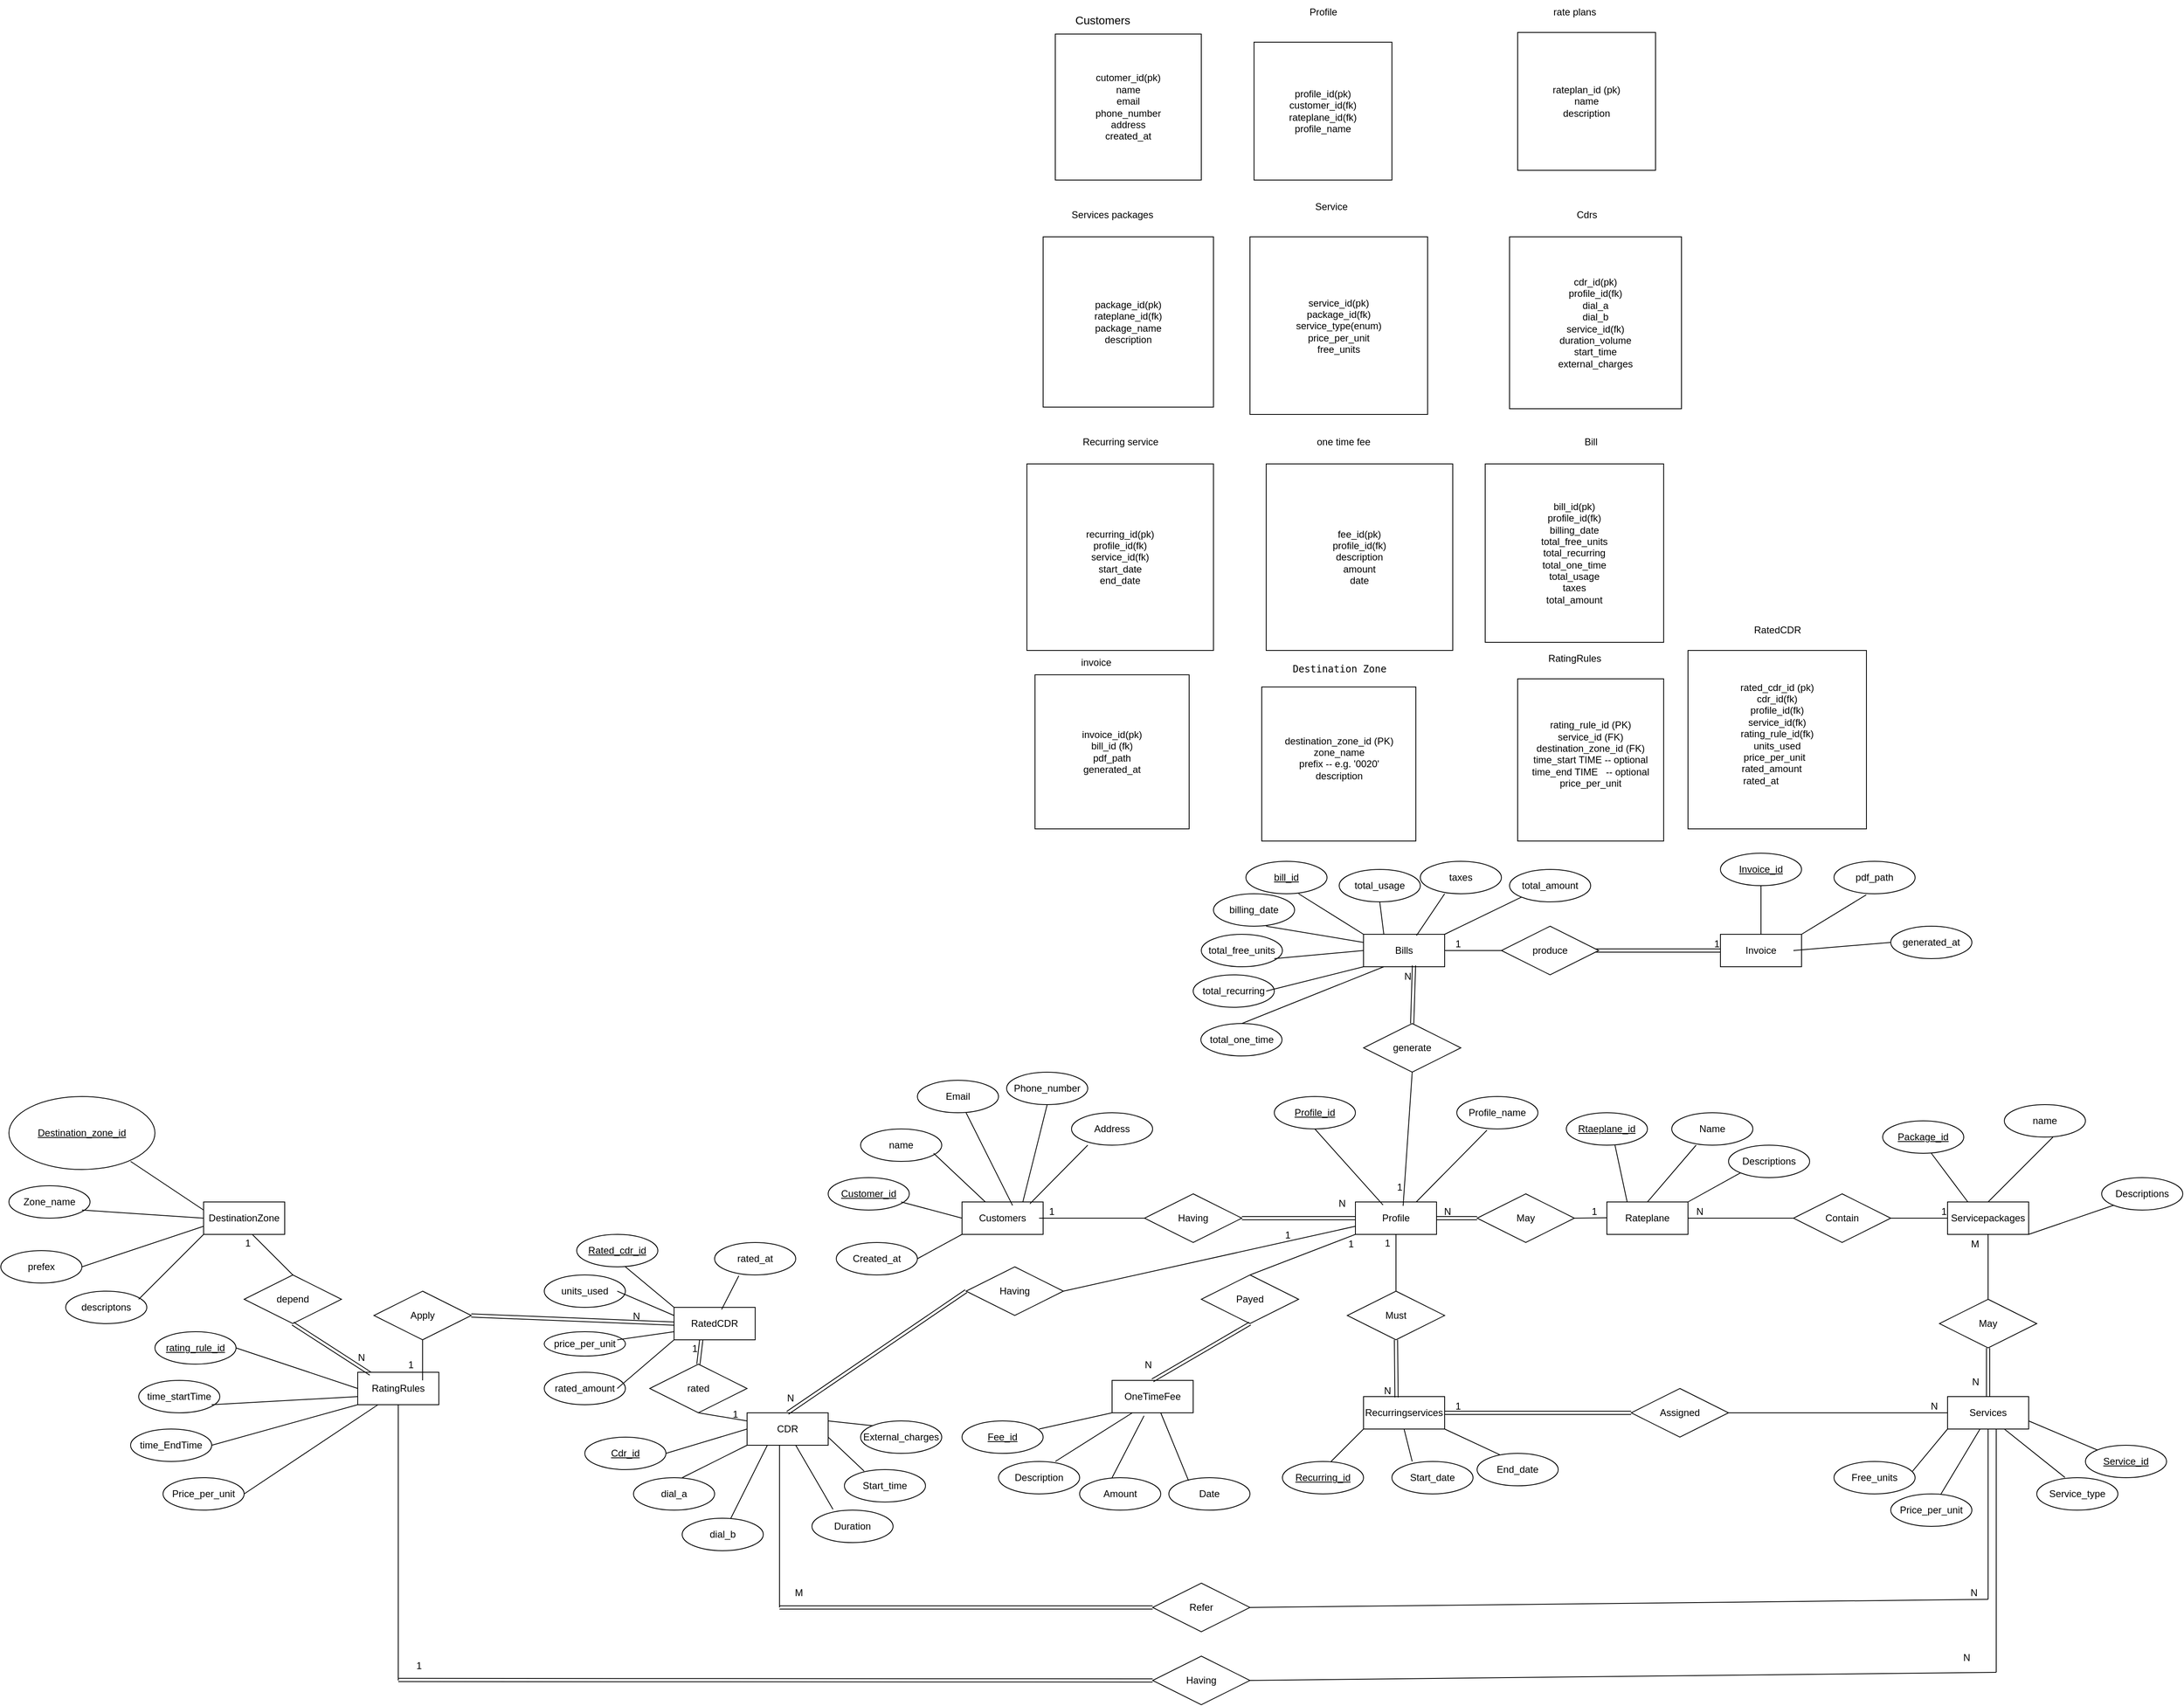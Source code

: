 <mxfile version="26.0.9">
  <diagram id="R2lEEEUBdFMjLlhIrx00" name="Page-1">
    <mxGraphModel dx="3740" dy="1008" grid="1" gridSize="10" guides="1" tooltips="1" connect="1" arrows="1" fold="1" page="1" pageScale="1" pageWidth="850" pageHeight="1100" math="0" shadow="0" extFonts="Permanent Marker^https://fonts.googleapis.com/css?family=Permanent+Marker">
      <root>
        <mxCell id="0" />
        <mxCell id="1" parent="0" />
        <mxCell id="m25xZEswgzGWZhmH_RjW-1" value="cutomer_id(pk)&lt;div&gt;name&lt;/div&gt;&lt;div&gt;email&lt;/div&gt;&lt;div&gt;phone_number&lt;/div&gt;&lt;div&gt;address&lt;/div&gt;&lt;div&gt;created_at&lt;/div&gt;" style="whiteSpace=wrap;html=1;aspect=fixed;" parent="1" vertex="1">
          <mxGeometry x="90" y="110" width="180" height="180" as="geometry" />
        </mxCell>
        <mxCell id="m25xZEswgzGWZhmH_RjW-2" value="&lt;font style=&quot;font-size: 14px;&quot;&gt;Customers&amp;nbsp;&lt;/font&gt;" style="text;html=1;align=center;verticalAlign=middle;resizable=0;points=[];autosize=1;strokeColor=none;fillColor=none;" parent="1" vertex="1">
          <mxGeometry x="100" y="78" width="100" height="30" as="geometry" />
        </mxCell>
        <mxCell id="m25xZEswgzGWZhmH_RjW-3" value="rateplan_id (pk)&lt;div&gt;name&lt;/div&gt;&lt;div&gt;description&lt;/div&gt;" style="whiteSpace=wrap;html=1;aspect=fixed;" parent="1" vertex="1">
          <mxGeometry x="660" y="108" width="170" height="170" as="geometry" />
        </mxCell>
        <mxCell id="m25xZEswgzGWZhmH_RjW-4" value="rate plans" style="text;html=1;align=center;verticalAlign=middle;resizable=0;points=[];autosize=1;strokeColor=none;fillColor=none;" parent="1" vertex="1">
          <mxGeometry x="690" y="68" width="80" height="30" as="geometry" />
        </mxCell>
        <mxCell id="m25xZEswgzGWZhmH_RjW-5" value="package_id(pk)&lt;div&gt;rateplane_id(fk)&lt;/div&gt;&lt;div&gt;package_name&lt;/div&gt;&lt;div&gt;description&lt;/div&gt;" style="whiteSpace=wrap;html=1;aspect=fixed;" parent="1" vertex="1">
          <mxGeometry x="75" y="360" width="210" height="210" as="geometry" />
        </mxCell>
        <mxCell id="m25xZEswgzGWZhmH_RjW-6" value="Services packages" style="text;html=1;align=center;verticalAlign=middle;resizable=0;points=[];autosize=1;strokeColor=none;fillColor=none;" parent="1" vertex="1">
          <mxGeometry x="100" y="318" width="120" height="30" as="geometry" />
        </mxCell>
        <mxCell id="m25xZEswgzGWZhmH_RjW-7" value="cdr_id(pk)&lt;div&gt;profile_id(fk)&lt;/div&gt;&lt;div&gt;dial_a&lt;/div&gt;&lt;div&gt;dial_b&lt;/div&gt;&lt;div&gt;service_id(fk)&lt;/div&gt;&lt;div&gt;duration_volume&lt;/div&gt;&lt;div&gt;start_time&lt;/div&gt;&lt;div&gt;external_charges&lt;/div&gt;" style="whiteSpace=wrap;html=1;aspect=fixed;" parent="1" vertex="1">
          <mxGeometry x="650" y="360" width="212" height="212" as="geometry" />
        </mxCell>
        <mxCell id="m25xZEswgzGWZhmH_RjW-8" value="Cdrs" style="text;html=1;align=center;verticalAlign=middle;resizable=0;points=[];autosize=1;strokeColor=none;fillColor=none;" parent="1" vertex="1">
          <mxGeometry x="720" y="318" width="50" height="30" as="geometry" />
        </mxCell>
        <mxCell id="FnbgjlwjBAgyB81W6BBy-1" value="profile_id(pk)&lt;div&gt;customer_id(fk)&lt;/div&gt;&lt;div&gt;rateplane_id(fk)&lt;/div&gt;&lt;div&gt;profile_name&lt;/div&gt;" style="whiteSpace=wrap;html=1;aspect=fixed;" parent="1" vertex="1">
          <mxGeometry x="335" y="120" width="170" height="170" as="geometry" />
        </mxCell>
        <mxCell id="FnbgjlwjBAgyB81W6BBy-2" value="Profile" style="text;html=1;align=center;verticalAlign=middle;resizable=0;points=[];autosize=1;strokeColor=none;fillColor=none;" parent="1" vertex="1">
          <mxGeometry x="390" y="68" width="60" height="30" as="geometry" />
        </mxCell>
        <mxCell id="FnbgjlwjBAgyB81W6BBy-3" value="service_id(pk)&lt;div&gt;package_id(fk)&lt;/div&gt;&lt;div&gt;service_type(enum)&lt;/div&gt;&lt;div&gt;price_per_unit&lt;/div&gt;&lt;div&gt;free_units&lt;/div&gt;" style="whiteSpace=wrap;html=1;aspect=fixed;" parent="1" vertex="1">
          <mxGeometry x="330" y="360" width="219" height="219" as="geometry" />
        </mxCell>
        <mxCell id="FnbgjlwjBAgyB81W6BBy-4" value="Service" style="text;html=1;align=center;verticalAlign=middle;resizable=0;points=[];autosize=1;strokeColor=none;fillColor=none;" parent="1" vertex="1">
          <mxGeometry x="400" y="308" width="60" height="30" as="geometry" />
        </mxCell>
        <mxCell id="FnbgjlwjBAgyB81W6BBy-5" value="recurring_id(pk)&lt;div&gt;profile_id(fk)&lt;/div&gt;&lt;div&gt;service_id(fk)&lt;/div&gt;&lt;div&gt;start_date&lt;/div&gt;&lt;div&gt;end_date&lt;/div&gt;" style="whiteSpace=wrap;html=1;aspect=fixed;" parent="1" vertex="1">
          <mxGeometry x="55" y="640" width="230" height="230" as="geometry" />
        </mxCell>
        <mxCell id="FnbgjlwjBAgyB81W6BBy-6" value="Recurring service" style="text;html=1;align=center;verticalAlign=middle;resizable=0;points=[];autosize=1;strokeColor=none;fillColor=none;" parent="1" vertex="1">
          <mxGeometry x="110" y="598" width="120" height="30" as="geometry" />
        </mxCell>
        <mxCell id="FnbgjlwjBAgyB81W6BBy-7" value="fee_id(pk)&lt;div&gt;profile_id(fk)&lt;/div&gt;&lt;div&gt;description&lt;/div&gt;&lt;div&gt;amount&lt;/div&gt;&lt;div&gt;date&lt;/div&gt;" style="whiteSpace=wrap;html=1;aspect=fixed;" parent="1" vertex="1">
          <mxGeometry x="350" y="640" width="230" height="230" as="geometry" />
        </mxCell>
        <mxCell id="FnbgjlwjBAgyB81W6BBy-8" value="one time fee" style="text;html=1;align=center;verticalAlign=middle;resizable=0;points=[];autosize=1;strokeColor=none;fillColor=none;" parent="1" vertex="1">
          <mxGeometry x="400" y="598" width="90" height="30" as="geometry" />
        </mxCell>
        <mxCell id="FnbgjlwjBAgyB81W6BBy-9" value="bill_id(pk)&lt;div&gt;profile_id(fk)&lt;/div&gt;&lt;div&gt;billing_date&lt;/div&gt;&lt;div&gt;total_free_units&lt;/div&gt;&lt;div&gt;total_recurring&lt;/div&gt;&lt;div&gt;total_one_time&lt;/div&gt;&lt;div&gt;total_usage&lt;/div&gt;&lt;div&gt;taxes&lt;/div&gt;&lt;div&gt;total_amount&lt;/div&gt;" style="whiteSpace=wrap;html=1;aspect=fixed;" parent="1" vertex="1">
          <mxGeometry x="620" y="640" width="220" height="220" as="geometry" />
        </mxCell>
        <mxCell id="FnbgjlwjBAgyB81W6BBy-10" value="Bill" style="text;html=1;align=center;verticalAlign=middle;resizable=0;points=[];autosize=1;strokeColor=none;fillColor=none;" parent="1" vertex="1">
          <mxGeometry x="730" y="598" width="40" height="30" as="geometry" />
        </mxCell>
        <mxCell id="FnbgjlwjBAgyB81W6BBy-11" value="invoice_id(pk)&lt;div&gt;bill_id (fk)&lt;/div&gt;&lt;div&gt;pdf_path&lt;/div&gt;&lt;div&gt;generated_at&lt;/div&gt;" style="whiteSpace=wrap;html=1;aspect=fixed;" parent="1" vertex="1">
          <mxGeometry x="65" y="900" width="190" height="190" as="geometry" />
        </mxCell>
        <mxCell id="FnbgjlwjBAgyB81W6BBy-12" value="invoice" style="text;html=1;align=center;verticalAlign=middle;resizable=0;points=[];autosize=1;strokeColor=none;fillColor=none;" parent="1" vertex="1">
          <mxGeometry x="110" y="870" width="60" height="30" as="geometry" />
        </mxCell>
        <mxCell id="I9HfwZXkH7eAHdkhD5-z-1" value="&lt;div&gt;destination_zone_id (PK)&lt;/div&gt;&lt;div&gt;zone_name&lt;/div&gt;&lt;div&gt;prefix -- e.g. &#39;0020&#39;&lt;/div&gt;&lt;div&gt;description&lt;/div&gt;&lt;div&gt;&lt;br&gt;&lt;/div&gt;" style="whiteSpace=wrap;html=1;aspect=fixed;" parent="1" vertex="1">
          <mxGeometry x="344.5" y="915" width="190" height="190" as="geometry" />
        </mxCell>
        <mxCell id="I9HfwZXkH7eAHdkhD5-z-2" value="&lt;code data-end=&quot;1439&quot; data-start=&quot;1421&quot;&gt;Destination Zone&lt;/code&gt;" style="text;html=1;align=center;verticalAlign=middle;resizable=0;points=[];autosize=1;strokeColor=none;fillColor=none;" parent="1" vertex="1">
          <mxGeometry x="369.5" y="878" width="140" height="30" as="geometry" />
        </mxCell>
        <mxCell id="I9HfwZXkH7eAHdkhD5-z-3" value="&lt;div&gt;rating_rule_id (PK)&lt;/div&gt;&lt;div&gt;service_id (FK)&lt;/div&gt;&lt;div&gt;destination_zone_id (FK)&lt;/div&gt;&lt;div&gt;time_start TIME -- optional&lt;/div&gt;&lt;div&gt;time_end TIME&amp;nbsp; &amp;nbsp;-- optional&lt;/div&gt;&lt;div&gt;price_per_unit&lt;/div&gt;&lt;div&gt;&lt;br&gt;&lt;/div&gt;" style="rounded=0;whiteSpace=wrap;html=1;" parent="1" vertex="1">
          <mxGeometry x="660" y="905" width="180" height="200" as="geometry" />
        </mxCell>
        <mxCell id="I9HfwZXkH7eAHdkhD5-z-4" value="RatingRules" style="text;html=1;align=center;verticalAlign=middle;resizable=0;points=[];autosize=1;strokeColor=none;fillColor=none;" parent="1" vertex="1">
          <mxGeometry x="685" y="865" width="90" height="30" as="geometry" />
        </mxCell>
        <mxCell id="I9HfwZXkH7eAHdkhD5-z-5" value="rated_cdr_id (pk)&lt;div&gt;cdr_id(fk)&lt;/div&gt;&lt;div&gt;profile_id(fk)&lt;/div&gt;&lt;div&gt;service_id(fk)&lt;/div&gt;&lt;div&gt;rating_rule_id(fk)&lt;/div&gt;&lt;div&gt;units_used&lt;/div&gt;&lt;div&gt;price_per_unit&amp;nbsp;&amp;nbsp;&lt;/div&gt;&lt;div&gt;rated_amount&amp;nbsp; &amp;nbsp;&amp;nbsp;&lt;/div&gt;&lt;div&gt;rated_at&amp;nbsp; &amp;nbsp; &amp;nbsp; &amp;nbsp;&amp;nbsp;&amp;nbsp; &amp;nbsp;&amp;nbsp;&lt;div&gt;&lt;br&gt;&lt;/div&gt;&lt;/div&gt;" style="whiteSpace=wrap;html=1;aspect=fixed;" parent="1" vertex="1">
          <mxGeometry x="870" y="870" width="220" height="220" as="geometry" />
        </mxCell>
        <mxCell id="I9HfwZXkH7eAHdkhD5-z-6" value="RatedCDR" style="text;html=1;align=center;verticalAlign=middle;resizable=0;points=[];autosize=1;strokeColor=none;fillColor=none;" parent="1" vertex="1">
          <mxGeometry x="940" y="830" width="80" height="30" as="geometry" />
        </mxCell>
        <mxCell id="DAFzylEHIxKubJHRsBOn-2" value="Customers" style="whiteSpace=wrap;html=1;align=center;" parent="1" vertex="1">
          <mxGeometry x="-25" y="1550" width="100" height="40" as="geometry" />
        </mxCell>
        <mxCell id="DAFzylEHIxKubJHRsBOn-3" value="Customer_id" style="ellipse;whiteSpace=wrap;html=1;align=center;fontStyle=4;" parent="1" vertex="1">
          <mxGeometry x="-190" y="1520" width="100" height="40" as="geometry" />
        </mxCell>
        <mxCell id="DAFzylEHIxKubJHRsBOn-4" value="name" style="ellipse;whiteSpace=wrap;html=1;align=center;" parent="1" vertex="1">
          <mxGeometry x="-150" y="1460" width="100" height="40" as="geometry" />
        </mxCell>
        <mxCell id="DAFzylEHIxKubJHRsBOn-5" value="Email" style="ellipse;whiteSpace=wrap;html=1;align=center;" parent="1" vertex="1">
          <mxGeometry x="-80" y="1400" width="100" height="40" as="geometry" />
        </mxCell>
        <mxCell id="DAFzylEHIxKubJHRsBOn-7" value="Phone_number" style="ellipse;whiteSpace=wrap;html=1;align=center;" parent="1" vertex="1">
          <mxGeometry x="30" y="1390" width="100" height="40" as="geometry" />
        </mxCell>
        <mxCell id="DAFzylEHIxKubJHRsBOn-9" value="Address" style="ellipse;whiteSpace=wrap;html=1;align=center;" parent="1" vertex="1">
          <mxGeometry x="110" y="1440" width="100" height="40" as="geometry" />
        </mxCell>
        <mxCell id="DAFzylEHIxKubJHRsBOn-11" value="Created_at" style="ellipse;whiteSpace=wrap;html=1;align=center;" parent="1" vertex="1">
          <mxGeometry x="-180" y="1600" width="100" height="40" as="geometry" />
        </mxCell>
        <mxCell id="DAFzylEHIxKubJHRsBOn-12" value="" style="endArrow=none;html=1;rounded=0;entryX=0;entryY=0.5;entryDx=0;entryDy=0;" parent="1" target="DAFzylEHIxKubJHRsBOn-2" edge="1">
          <mxGeometry relative="1" as="geometry">
            <mxPoint x="-100" y="1550" as="sourcePoint" />
            <mxPoint x="60" y="1550" as="targetPoint" />
          </mxGeometry>
        </mxCell>
        <mxCell id="DAFzylEHIxKubJHRsBOn-13" value="" style="endArrow=none;html=1;rounded=0;" parent="1" target="DAFzylEHIxKubJHRsBOn-2" edge="1">
          <mxGeometry relative="1" as="geometry">
            <mxPoint x="-60" y="1490" as="sourcePoint" />
            <mxPoint x="100" y="1490" as="targetPoint" />
          </mxGeometry>
        </mxCell>
        <mxCell id="DAFzylEHIxKubJHRsBOn-14" value="" style="endArrow=none;html=1;rounded=0;entryX=0.623;entryY=0.108;entryDx=0;entryDy=0;entryPerimeter=0;" parent="1" target="DAFzylEHIxKubJHRsBOn-2" edge="1">
          <mxGeometry relative="1" as="geometry">
            <mxPoint x="-20" y="1440" as="sourcePoint" />
            <mxPoint x="140" y="1440" as="targetPoint" />
          </mxGeometry>
        </mxCell>
        <mxCell id="DAFzylEHIxKubJHRsBOn-15" value="" style="endArrow=none;html=1;rounded=0;exitX=0.75;exitY=0;exitDx=0;exitDy=0;" parent="1" source="DAFzylEHIxKubJHRsBOn-2" edge="1">
          <mxGeometry relative="1" as="geometry">
            <mxPoint x="-80" y="1430" as="sourcePoint" />
            <mxPoint x="80" y="1430" as="targetPoint" />
          </mxGeometry>
        </mxCell>
        <mxCell id="DAFzylEHIxKubJHRsBOn-16" value="" style="endArrow=none;html=1;rounded=0;exitX=0.837;exitY=0.058;exitDx=0;exitDy=0;exitPerimeter=0;" parent="1" source="DAFzylEHIxKubJHRsBOn-2" edge="1">
          <mxGeometry relative="1" as="geometry">
            <mxPoint x="-20" y="1470" as="sourcePoint" />
            <mxPoint x="130" y="1480" as="targetPoint" />
          </mxGeometry>
        </mxCell>
        <mxCell id="DAFzylEHIxKubJHRsBOn-18" value="Profile" style="whiteSpace=wrap;html=1;align=center;" parent="1" vertex="1">
          <mxGeometry x="460" y="1550" width="100" height="40" as="geometry" />
        </mxCell>
        <mxCell id="DAFzylEHIxKubJHRsBOn-19" value="Profile_id" style="ellipse;whiteSpace=wrap;html=1;align=center;fontStyle=4;" parent="1" vertex="1">
          <mxGeometry x="360" y="1420" width="100" height="40" as="geometry" />
        </mxCell>
        <mxCell id="DAFzylEHIxKubJHRsBOn-20" value="Profile_name" style="ellipse;whiteSpace=wrap;html=1;align=center;" parent="1" vertex="1">
          <mxGeometry x="585" y="1420" width="100" height="40" as="geometry" />
        </mxCell>
        <mxCell id="DAFzylEHIxKubJHRsBOn-21" value="" style="endArrow=none;html=1;rounded=0;entryX=0.34;entryY=0.092;entryDx=0;entryDy=0;entryPerimeter=0;exitX=0.5;exitY=1;exitDx=0;exitDy=0;" parent="1" source="DAFzylEHIxKubJHRsBOn-19" target="DAFzylEHIxKubJHRsBOn-18" edge="1">
          <mxGeometry relative="1" as="geometry">
            <mxPoint x="470" y="1490" as="sourcePoint" />
            <mxPoint x="630" y="1490" as="targetPoint" />
          </mxGeometry>
        </mxCell>
        <mxCell id="DAFzylEHIxKubJHRsBOn-22" value="" style="endArrow=none;html=1;rounded=0;exitX=0.75;exitY=0;exitDx=0;exitDy=0;entryX=0.372;entryY=1.038;entryDx=0;entryDy=0;entryPerimeter=0;" parent="1" source="DAFzylEHIxKubJHRsBOn-18" target="DAFzylEHIxKubJHRsBOn-20" edge="1">
          <mxGeometry relative="1" as="geometry">
            <mxPoint x="440" y="1490" as="sourcePoint" />
            <mxPoint x="600" y="1490" as="targetPoint" />
          </mxGeometry>
        </mxCell>
        <mxCell id="DAFzylEHIxKubJHRsBOn-24" value="Having" style="shape=rhombus;perimeter=rhombusPerimeter;whiteSpace=wrap;html=1;align=center;" parent="1" vertex="1">
          <mxGeometry x="200" y="1540" width="120" height="60" as="geometry" />
        </mxCell>
        <mxCell id="DAFzylEHIxKubJHRsBOn-25" value="" style="shape=link;html=1;rounded=0;" parent="1" edge="1">
          <mxGeometry relative="1" as="geometry">
            <mxPoint x="320" y="1570" as="sourcePoint" />
            <mxPoint x="460" y="1570" as="targetPoint" />
          </mxGeometry>
        </mxCell>
        <mxCell id="DAFzylEHIxKubJHRsBOn-26" value="1" style="resizable=0;html=1;whiteSpace=wrap;align=right;verticalAlign=bottom;" parent="DAFzylEHIxKubJHRsBOn-25" connectable="0" vertex="1">
          <mxGeometry x="1" relative="1" as="geometry">
            <mxPoint x="-370" as="offset" />
          </mxGeometry>
        </mxCell>
        <mxCell id="DAFzylEHIxKubJHRsBOn-27" value="" style="endArrow=none;html=1;rounded=0;exitX=0.95;exitY=0.5;exitDx=0;exitDy=0;exitPerimeter=0;" parent="1" source="DAFzylEHIxKubJHRsBOn-2" edge="1">
          <mxGeometry relative="1" as="geometry">
            <mxPoint x="80" y="1570" as="sourcePoint" />
            <mxPoint x="200" y="1570" as="targetPoint" />
          </mxGeometry>
        </mxCell>
        <mxCell id="DAFzylEHIxKubJHRsBOn-28" value="N" style="resizable=0;html=1;whiteSpace=wrap;align=right;verticalAlign=bottom;" parent="DAFzylEHIxKubJHRsBOn-27" connectable="0" vertex="1">
          <mxGeometry x="1" relative="1" as="geometry">
            <mxPoint x="249" y="-10" as="offset" />
          </mxGeometry>
        </mxCell>
        <mxCell id="DAFzylEHIxKubJHRsBOn-29" value="" style="endArrow=none;html=1;rounded=0;entryX=0;entryY=1;entryDx=0;entryDy=0;" parent="1" target="DAFzylEHIxKubJHRsBOn-2" edge="1">
          <mxGeometry relative="1" as="geometry">
            <mxPoint x="-80" y="1620" as="sourcePoint" />
            <mxPoint x="80" y="1620" as="targetPoint" />
          </mxGeometry>
        </mxCell>
        <mxCell id="DAFzylEHIxKubJHRsBOn-30" value="Rateplane" style="whiteSpace=wrap;html=1;align=center;" parent="1" vertex="1">
          <mxGeometry x="770" y="1550" width="100" height="40" as="geometry" />
        </mxCell>
        <mxCell id="DAFzylEHIxKubJHRsBOn-31" value="Rtaeplane_id" style="ellipse;whiteSpace=wrap;html=1;align=center;fontStyle=4;" parent="1" vertex="1">
          <mxGeometry x="720" y="1440" width="100" height="40" as="geometry" />
        </mxCell>
        <mxCell id="DAFzylEHIxKubJHRsBOn-32" value="Name" style="ellipse;whiteSpace=wrap;html=1;align=center;" parent="1" vertex="1">
          <mxGeometry x="850" y="1440" width="100" height="40" as="geometry" />
        </mxCell>
        <mxCell id="DAFzylEHIxKubJHRsBOn-33" value="Descriptions" style="ellipse;whiteSpace=wrap;html=1;align=center;" parent="1" vertex="1">
          <mxGeometry x="920" y="1480" width="100" height="40" as="geometry" />
        </mxCell>
        <mxCell id="DAFzylEHIxKubJHRsBOn-34" value="" style="endArrow=none;html=1;rounded=0;entryX=0.25;entryY=0;entryDx=0;entryDy=0;" parent="1" target="DAFzylEHIxKubJHRsBOn-30" edge="1">
          <mxGeometry relative="1" as="geometry">
            <mxPoint x="780" y="1480" as="sourcePoint" />
            <mxPoint x="940" y="1480" as="targetPoint" />
          </mxGeometry>
        </mxCell>
        <mxCell id="DAFzylEHIxKubJHRsBOn-35" value="" style="endArrow=none;html=1;rounded=0;exitX=0.5;exitY=0;exitDx=0;exitDy=0;" parent="1" source="DAFzylEHIxKubJHRsBOn-30" edge="1">
          <mxGeometry relative="1" as="geometry">
            <mxPoint x="720" y="1480" as="sourcePoint" />
            <mxPoint x="880" y="1480" as="targetPoint" />
          </mxGeometry>
        </mxCell>
        <mxCell id="DAFzylEHIxKubJHRsBOn-37" value="May" style="shape=rhombus;perimeter=rhombusPerimeter;whiteSpace=wrap;html=1;align=center;" parent="1" vertex="1">
          <mxGeometry x="610" y="1540" width="120" height="60" as="geometry" />
        </mxCell>
        <mxCell id="DAFzylEHIxKubJHRsBOn-38" value="" style="shape=link;html=1;rounded=0;" parent="1" edge="1">
          <mxGeometry relative="1" as="geometry">
            <mxPoint x="560" y="1570" as="sourcePoint" />
            <mxPoint x="610" y="1570" as="targetPoint" />
          </mxGeometry>
        </mxCell>
        <mxCell id="DAFzylEHIxKubJHRsBOn-39" value="1" style="resizable=0;html=1;whiteSpace=wrap;align=right;verticalAlign=bottom;" parent="DAFzylEHIxKubJHRsBOn-38" connectable="0" vertex="1">
          <mxGeometry x="1" relative="1" as="geometry">
            <mxPoint x="149" as="offset" />
          </mxGeometry>
        </mxCell>
        <mxCell id="DAFzylEHIxKubJHRsBOn-40" value="" style="endArrow=none;html=1;rounded=0;" parent="1" edge="1">
          <mxGeometry relative="1" as="geometry">
            <mxPoint x="730" y="1570" as="sourcePoint" />
            <mxPoint x="770" y="1569.5" as="targetPoint" />
          </mxGeometry>
        </mxCell>
        <mxCell id="DAFzylEHIxKubJHRsBOn-41" value="N" style="resizable=0;html=1;whiteSpace=wrap;align=right;verticalAlign=bottom;" parent="DAFzylEHIxKubJHRsBOn-40" connectable="0" vertex="1">
          <mxGeometry x="1" relative="1" as="geometry">
            <mxPoint x="-190" y="1" as="offset" />
          </mxGeometry>
        </mxCell>
        <mxCell id="DAFzylEHIxKubJHRsBOn-43" value="Servicepackages" style="whiteSpace=wrap;html=1;align=center;" parent="1" vertex="1">
          <mxGeometry x="1190" y="1550" width="100" height="40" as="geometry" />
        </mxCell>
        <mxCell id="DAFzylEHIxKubJHRsBOn-44" value="Package_id" style="ellipse;whiteSpace=wrap;html=1;align=center;fontStyle=4;" parent="1" vertex="1">
          <mxGeometry x="1110" y="1450" width="100" height="40" as="geometry" />
        </mxCell>
        <mxCell id="DAFzylEHIxKubJHRsBOn-45" value="name" style="ellipse;whiteSpace=wrap;html=1;align=center;" parent="1" vertex="1">
          <mxGeometry x="1260" y="1430" width="100" height="40" as="geometry" />
        </mxCell>
        <mxCell id="DAFzylEHIxKubJHRsBOn-46" value="Descriptions" style="ellipse;whiteSpace=wrap;html=1;align=center;" parent="1" vertex="1">
          <mxGeometry x="1380" y="1520" width="100" height="40" as="geometry" />
        </mxCell>
        <mxCell id="DAFzylEHIxKubJHRsBOn-47" value="" style="endArrow=none;html=1;rounded=0;entryX=0.25;entryY=0;entryDx=0;entryDy=0;" parent="1" target="DAFzylEHIxKubJHRsBOn-43" edge="1">
          <mxGeometry relative="1" as="geometry">
            <mxPoint x="1170" y="1490" as="sourcePoint" />
            <mxPoint x="1330" y="1490" as="targetPoint" />
          </mxGeometry>
        </mxCell>
        <mxCell id="DAFzylEHIxKubJHRsBOn-48" value="" style="endArrow=none;html=1;rounded=0;entryX=0.5;entryY=0;entryDx=0;entryDy=0;" parent="1" target="DAFzylEHIxKubJHRsBOn-43" edge="1">
          <mxGeometry relative="1" as="geometry">
            <mxPoint x="1320" y="1470" as="sourcePoint" />
            <mxPoint x="1480" y="1470" as="targetPoint" />
          </mxGeometry>
        </mxCell>
        <mxCell id="DAFzylEHIxKubJHRsBOn-50" value="Contain" style="shape=rhombus;perimeter=rhombusPerimeter;whiteSpace=wrap;html=1;align=center;" parent="1" vertex="1">
          <mxGeometry x="1000" y="1540" width="120" height="60" as="geometry" />
        </mxCell>
        <mxCell id="DAFzylEHIxKubJHRsBOn-53" value="" style="endArrow=none;html=1;rounded=0;exitX=1;exitY=0.5;exitDx=0;exitDy=0;" parent="1" source="DAFzylEHIxKubJHRsBOn-30" edge="1">
          <mxGeometry relative="1" as="geometry">
            <mxPoint x="840" y="1570" as="sourcePoint" />
            <mxPoint x="1000" y="1570" as="targetPoint" />
          </mxGeometry>
        </mxCell>
        <mxCell id="DAFzylEHIxKubJHRsBOn-54" value="N" style="resizable=0;html=1;whiteSpace=wrap;align=right;verticalAlign=bottom;" parent="DAFzylEHIxKubJHRsBOn-53" connectable="0" vertex="1">
          <mxGeometry x="1" relative="1" as="geometry">
            <mxPoint x="-110" as="offset" />
          </mxGeometry>
        </mxCell>
        <mxCell id="DAFzylEHIxKubJHRsBOn-55" value="" style="endArrow=none;html=1;rounded=0;entryX=0;entryY=1;entryDx=0;entryDy=0;" parent="1" target="DAFzylEHIxKubJHRsBOn-33" edge="1">
          <mxGeometry relative="1" as="geometry">
            <mxPoint x="870" y="1550" as="sourcePoint" />
            <mxPoint x="1030" y="1550" as="targetPoint" />
          </mxGeometry>
        </mxCell>
        <mxCell id="DAFzylEHIxKubJHRsBOn-56" value="Services" style="whiteSpace=wrap;html=1;align=center;" parent="1" vertex="1">
          <mxGeometry x="1190" y="1790" width="100" height="40" as="geometry" />
        </mxCell>
        <mxCell id="DAFzylEHIxKubJHRsBOn-57" value="Service_id" style="ellipse;whiteSpace=wrap;html=1;align=center;fontStyle=4;" parent="1" vertex="1">
          <mxGeometry x="1360" y="1850" width="100" height="40" as="geometry" />
        </mxCell>
        <mxCell id="DAFzylEHIxKubJHRsBOn-58" value="Service_type" style="ellipse;whiteSpace=wrap;html=1;align=center;" parent="1" vertex="1">
          <mxGeometry x="1300" y="1890" width="100" height="40" as="geometry" />
        </mxCell>
        <mxCell id="DAFzylEHIxKubJHRsBOn-59" value="Price_per_unit" style="ellipse;whiteSpace=wrap;html=1;align=center;" parent="1" vertex="1">
          <mxGeometry x="1120" y="1910" width="100" height="40" as="geometry" />
        </mxCell>
        <mxCell id="DAFzylEHIxKubJHRsBOn-60" value="Free_units" style="ellipse;whiteSpace=wrap;html=1;align=center;" parent="1" vertex="1">
          <mxGeometry x="1050" y="1870" width="100" height="40" as="geometry" />
        </mxCell>
        <mxCell id="DAFzylEHIxKubJHRsBOn-62" value="" style="endArrow=none;html=1;rounded=0;entryX=0;entryY=0;entryDx=0;entryDy=0;" parent="1" target="DAFzylEHIxKubJHRsBOn-57" edge="1">
          <mxGeometry relative="1" as="geometry">
            <mxPoint x="1290" y="1820" as="sourcePoint" />
            <mxPoint x="1450" y="1820" as="targetPoint" />
          </mxGeometry>
        </mxCell>
        <mxCell id="DAFzylEHIxKubJHRsBOn-64" value="" style="endArrow=none;html=1;rounded=0;" parent="1" target="DAFzylEHIxKubJHRsBOn-59" edge="1">
          <mxGeometry relative="1" as="geometry">
            <mxPoint x="1230" y="1830" as="sourcePoint" />
            <mxPoint x="1390" y="1830" as="targetPoint" />
          </mxGeometry>
        </mxCell>
        <mxCell id="DAFzylEHIxKubJHRsBOn-65" value="" style="endArrow=none;html=1;rounded=0;entryX=0.347;entryY=-0.008;entryDx=0;entryDy=0;entryPerimeter=0;" parent="1" target="DAFzylEHIxKubJHRsBOn-58" edge="1">
          <mxGeometry relative="1" as="geometry">
            <mxPoint x="1260" y="1830" as="sourcePoint" />
            <mxPoint x="1420" y="1830" as="targetPoint" />
          </mxGeometry>
        </mxCell>
        <mxCell id="DAFzylEHIxKubJHRsBOn-66" value="May" style="shape=rhombus;perimeter=rhombusPerimeter;whiteSpace=wrap;html=1;align=center;" parent="1" vertex="1">
          <mxGeometry x="1180" y="1670" width="120" height="60" as="geometry" />
        </mxCell>
        <mxCell id="DAFzylEHIxKubJHRsBOn-67" value="" style="shape=link;html=1;rounded=0;entryX=0.5;entryY=0;entryDx=0;entryDy=0;" parent="1" target="DAFzylEHIxKubJHRsBOn-56" edge="1">
          <mxGeometry relative="1" as="geometry">
            <mxPoint x="1240" y="1730" as="sourcePoint" />
            <mxPoint x="1400" y="1730" as="targetPoint" />
          </mxGeometry>
        </mxCell>
        <mxCell id="DAFzylEHIxKubJHRsBOn-68" value="M" style="resizable=0;html=1;whiteSpace=wrap;align=right;verticalAlign=bottom;" parent="DAFzylEHIxKubJHRsBOn-67" connectable="0" vertex="1">
          <mxGeometry x="1" relative="1" as="geometry">
            <mxPoint x="-10" y="-180" as="offset" />
          </mxGeometry>
        </mxCell>
        <mxCell id="DAFzylEHIxKubJHRsBOn-69" value="" style="endArrow=none;html=1;rounded=0;entryX=0.5;entryY=1;entryDx=0;entryDy=0;" parent="1" target="DAFzylEHIxKubJHRsBOn-43" edge="1">
          <mxGeometry relative="1" as="geometry">
            <mxPoint x="1240" y="1670" as="sourcePoint" />
            <mxPoint x="1400" y="1670" as="targetPoint" />
          </mxGeometry>
        </mxCell>
        <mxCell id="DAFzylEHIxKubJHRsBOn-70" value="N" style="resizable=0;html=1;whiteSpace=wrap;align=right;verticalAlign=bottom;" parent="DAFzylEHIxKubJHRsBOn-69" connectable="0" vertex="1">
          <mxGeometry x="1" relative="1" as="geometry">
            <mxPoint x="-10" y="190" as="offset" />
          </mxGeometry>
        </mxCell>
        <mxCell id="DAFzylEHIxKubJHRsBOn-71" value="Recurringservices" style="whiteSpace=wrap;html=1;align=center;" parent="1" vertex="1">
          <mxGeometry x="470" y="1790" width="100" height="40" as="geometry" />
        </mxCell>
        <mxCell id="DAFzylEHIxKubJHRsBOn-72" value="Recurring_id" style="ellipse;whiteSpace=wrap;html=1;align=center;fontStyle=4;" parent="1" vertex="1">
          <mxGeometry x="370" y="1870" width="100" height="40" as="geometry" />
        </mxCell>
        <mxCell id="DAFzylEHIxKubJHRsBOn-73" value="Start_date" style="ellipse;whiteSpace=wrap;html=1;align=center;" parent="1" vertex="1">
          <mxGeometry x="505" y="1870" width="100" height="40" as="geometry" />
        </mxCell>
        <mxCell id="DAFzylEHIxKubJHRsBOn-74" value="End_date" style="ellipse;whiteSpace=wrap;html=1;align=center;" parent="1" vertex="1">
          <mxGeometry x="610" y="1860" width="100" height="40" as="geometry" />
        </mxCell>
        <mxCell id="DAFzylEHIxKubJHRsBOn-75" value="" style="endArrow=none;html=1;rounded=0;entryX=0;entryY=1;entryDx=0;entryDy=0;" parent="1" target="DAFzylEHIxKubJHRsBOn-71" edge="1">
          <mxGeometry relative="1" as="geometry">
            <mxPoint x="430" y="1870" as="sourcePoint" />
            <mxPoint x="590" y="1870" as="targetPoint" />
          </mxGeometry>
        </mxCell>
        <mxCell id="DAFzylEHIxKubJHRsBOn-76" value="" style="endArrow=none;html=1;rounded=0;entryX=0.28;entryY=0.042;entryDx=0;entryDy=0;entryPerimeter=0;" parent="1" target="DAFzylEHIxKubJHRsBOn-74" edge="1">
          <mxGeometry relative="1" as="geometry">
            <mxPoint x="570" y="1830" as="sourcePoint" />
            <mxPoint x="730" y="1830" as="targetPoint" />
          </mxGeometry>
        </mxCell>
        <mxCell id="DAFzylEHIxKubJHRsBOn-77" value="" style="endArrow=none;html=1;rounded=0;entryX=0.25;entryY=0;entryDx=0;entryDy=0;entryPerimeter=0;" parent="1" target="DAFzylEHIxKubJHRsBOn-73" edge="1">
          <mxGeometry relative="1" as="geometry">
            <mxPoint x="520" y="1830" as="sourcePoint" />
            <mxPoint x="680" y="1830" as="targetPoint" />
          </mxGeometry>
        </mxCell>
        <mxCell id="DAFzylEHIxKubJHRsBOn-78" value="Must" style="shape=rhombus;perimeter=rhombusPerimeter;whiteSpace=wrap;html=1;align=center;" parent="1" vertex="1">
          <mxGeometry x="450" y="1660" width="120" height="60" as="geometry" />
        </mxCell>
        <mxCell id="DAFzylEHIxKubJHRsBOn-79" value="" style="shape=link;html=1;rounded=0;entryX=0.407;entryY=0.025;entryDx=0;entryDy=0;entryPerimeter=0;" parent="1" target="DAFzylEHIxKubJHRsBOn-71" edge="1">
          <mxGeometry relative="1" as="geometry">
            <mxPoint x="510" y="1720" as="sourcePoint" />
            <mxPoint x="670" y="1720" as="targetPoint" />
          </mxGeometry>
        </mxCell>
        <mxCell id="DAFzylEHIxKubJHRsBOn-80" value="1" style="resizable=0;html=1;whiteSpace=wrap;align=right;verticalAlign=bottom;" parent="DAFzylEHIxKubJHRsBOn-79" connectable="0" vertex="1">
          <mxGeometry x="1" relative="1" as="geometry">
            <mxPoint x="-6" y="-181" as="offset" />
          </mxGeometry>
        </mxCell>
        <mxCell id="DAFzylEHIxKubJHRsBOn-81" value="" style="endArrow=none;html=1;rounded=0;entryX=0.5;entryY=1;entryDx=0;entryDy=0;" parent="1" target="DAFzylEHIxKubJHRsBOn-18" edge="1">
          <mxGeometry relative="1" as="geometry">
            <mxPoint x="510" y="1660" as="sourcePoint" />
            <mxPoint x="670" y="1660" as="targetPoint" />
          </mxGeometry>
        </mxCell>
        <mxCell id="DAFzylEHIxKubJHRsBOn-82" value="N" style="resizable=0;html=1;whiteSpace=wrap;align=right;verticalAlign=bottom;" parent="DAFzylEHIxKubJHRsBOn-81" connectable="0" vertex="1">
          <mxGeometry x="1" relative="1" as="geometry">
            <mxPoint x="-5" y="201" as="offset" />
          </mxGeometry>
        </mxCell>
        <mxCell id="DAFzylEHIxKubJHRsBOn-83" value="Assigned" style="shape=rhombus;perimeter=rhombusPerimeter;whiteSpace=wrap;html=1;align=center;" parent="1" vertex="1">
          <mxGeometry x="800" y="1780" width="120" height="60" as="geometry" />
        </mxCell>
        <mxCell id="DAFzylEHIxKubJHRsBOn-84" value="" style="shape=link;html=1;rounded=0;entryX=1;entryY=0.5;entryDx=0;entryDy=0;" parent="1" target="DAFzylEHIxKubJHRsBOn-71" edge="1">
          <mxGeometry relative="1" as="geometry">
            <mxPoint x="800" y="1810" as="sourcePoint" />
            <mxPoint x="960" y="1810" as="targetPoint" />
          </mxGeometry>
        </mxCell>
        <mxCell id="DAFzylEHIxKubJHRsBOn-85" value="1" style="resizable=0;html=1;whiteSpace=wrap;align=right;verticalAlign=bottom;" parent="DAFzylEHIxKubJHRsBOn-84" connectable="0" vertex="1">
          <mxGeometry x="1" relative="1" as="geometry">
            <mxPoint x="21" as="offset" />
          </mxGeometry>
        </mxCell>
        <mxCell id="DAFzylEHIxKubJHRsBOn-86" value="" style="endArrow=none;html=1;rounded=0;entryX=0;entryY=0.5;entryDx=0;entryDy=0;" parent="1" target="DAFzylEHIxKubJHRsBOn-56" edge="1">
          <mxGeometry relative="1" as="geometry">
            <mxPoint x="920" y="1810" as="sourcePoint" />
            <mxPoint x="1080" y="1810" as="targetPoint" />
          </mxGeometry>
        </mxCell>
        <mxCell id="DAFzylEHIxKubJHRsBOn-87" value="N" style="resizable=0;html=1;whiteSpace=wrap;align=right;verticalAlign=bottom;" parent="DAFzylEHIxKubJHRsBOn-86" connectable="0" vertex="1">
          <mxGeometry x="1" relative="1" as="geometry">
            <mxPoint x="-11" as="offset" />
          </mxGeometry>
        </mxCell>
        <mxCell id="DAFzylEHIxKubJHRsBOn-88" value="" style="endArrow=none;html=1;rounded=0;exitX=0.969;exitY=0.298;exitDx=0;exitDy=0;exitPerimeter=0;" parent="1" source="DAFzylEHIxKubJHRsBOn-60" edge="1">
          <mxGeometry relative="1" as="geometry">
            <mxPoint x="1030" y="1830" as="sourcePoint" />
            <mxPoint x="1190" y="1830" as="targetPoint" />
          </mxGeometry>
        </mxCell>
        <mxCell id="DAFzylEHIxKubJHRsBOn-89" value="" style="endArrow=none;html=1;rounded=0;exitX=1;exitY=1;exitDx=0;exitDy=0;entryX=0;entryY=1;entryDx=0;entryDy=0;" parent="1" source="DAFzylEHIxKubJHRsBOn-43" target="DAFzylEHIxKubJHRsBOn-46" edge="1">
          <mxGeometry relative="1" as="geometry">
            <mxPoint x="1240" y="1560" as="sourcePoint" />
            <mxPoint x="1400" y="1560" as="targetPoint" />
          </mxGeometry>
        </mxCell>
        <mxCell id="DAFzylEHIxKubJHRsBOn-90" value="OneTimeFee" style="whiteSpace=wrap;html=1;align=center;" parent="1" vertex="1">
          <mxGeometry x="160" y="1770" width="100" height="40" as="geometry" />
        </mxCell>
        <mxCell id="DAFzylEHIxKubJHRsBOn-91" value="Fee_id" style="ellipse;whiteSpace=wrap;html=1;align=center;fontStyle=4;" parent="1" vertex="1">
          <mxGeometry x="-25" y="1820" width="100" height="40" as="geometry" />
        </mxCell>
        <mxCell id="DAFzylEHIxKubJHRsBOn-92" value="Amount" style="ellipse;whiteSpace=wrap;html=1;align=center;" parent="1" vertex="1">
          <mxGeometry x="120" y="1890" width="100" height="40" as="geometry" />
        </mxCell>
        <mxCell id="DAFzylEHIxKubJHRsBOn-93" value="Date" style="ellipse;whiteSpace=wrap;html=1;align=center;" parent="1" vertex="1">
          <mxGeometry x="230" y="1890" width="100" height="40" as="geometry" />
        </mxCell>
        <mxCell id="DAFzylEHIxKubJHRsBOn-94" value="Description" style="ellipse;whiteSpace=wrap;html=1;align=center;" parent="1" vertex="1">
          <mxGeometry x="20" y="1870" width="100" height="40" as="geometry" />
        </mxCell>
        <mxCell id="DAFzylEHIxKubJHRsBOn-95" value="" style="endArrow=none;html=1;rounded=0;entryX=0;entryY=1;entryDx=0;entryDy=0;" parent="1" target="DAFzylEHIxKubJHRsBOn-90" edge="1">
          <mxGeometry relative="1" as="geometry">
            <mxPoint x="70" y="1830" as="sourcePoint" />
            <mxPoint x="230" y="1830" as="targetPoint" />
          </mxGeometry>
        </mxCell>
        <mxCell id="DAFzylEHIxKubJHRsBOn-96" value="" style="endArrow=none;html=1;rounded=0;entryX=0.25;entryY=1;entryDx=0;entryDy=0;" parent="1" target="DAFzylEHIxKubJHRsBOn-90" edge="1">
          <mxGeometry relative="1" as="geometry">
            <mxPoint x="90" y="1870" as="sourcePoint" />
            <mxPoint x="250" y="1870" as="targetPoint" />
          </mxGeometry>
        </mxCell>
        <mxCell id="DAFzylEHIxKubJHRsBOn-97" value="" style="endArrow=none;html=1;rounded=0;entryX=0.394;entryY=1.092;entryDx=0;entryDy=0;entryPerimeter=0;" parent="1" target="DAFzylEHIxKubJHRsBOn-90" edge="1">
          <mxGeometry relative="1" as="geometry">
            <mxPoint x="160" y="1890" as="sourcePoint" />
            <mxPoint x="320" y="1890" as="targetPoint" />
          </mxGeometry>
        </mxCell>
        <mxCell id="DAFzylEHIxKubJHRsBOn-98" value="" style="endArrow=none;html=1;rounded=0;entryX=0.243;entryY=0.092;entryDx=0;entryDy=0;entryPerimeter=0;" parent="1" target="DAFzylEHIxKubJHRsBOn-93" edge="1">
          <mxGeometry relative="1" as="geometry">
            <mxPoint x="220" y="1810" as="sourcePoint" />
            <mxPoint x="380" y="1810" as="targetPoint" />
          </mxGeometry>
        </mxCell>
        <mxCell id="DAFzylEHIxKubJHRsBOn-99" value="Payed" style="shape=rhombus;perimeter=rhombusPerimeter;whiteSpace=wrap;html=1;align=center;" parent="1" vertex="1">
          <mxGeometry x="270" y="1640" width="120" height="60" as="geometry" />
        </mxCell>
        <mxCell id="DAFzylEHIxKubJHRsBOn-100" value="" style="shape=link;html=1;rounded=0;entryX=0.5;entryY=0;entryDx=0;entryDy=0;exitX=0.5;exitY=1;exitDx=0;exitDy=0;" parent="1" source="DAFzylEHIxKubJHRsBOn-99" target="DAFzylEHIxKubJHRsBOn-90" edge="1">
          <mxGeometry relative="1" as="geometry">
            <mxPoint x="320" y="1700" as="sourcePoint" />
            <mxPoint x="480" y="1700" as="targetPoint" />
          </mxGeometry>
        </mxCell>
        <mxCell id="DAFzylEHIxKubJHRsBOn-101" value="1" style="resizable=0;html=1;whiteSpace=wrap;align=right;verticalAlign=bottom;" parent="DAFzylEHIxKubJHRsBOn-100" connectable="0" vertex="1">
          <mxGeometry x="1" relative="1" as="geometry">
            <mxPoint x="250" y="-160" as="offset" />
          </mxGeometry>
        </mxCell>
        <mxCell id="DAFzylEHIxKubJHRsBOn-102" value="" style="endArrow=none;html=1;rounded=0;entryX=0;entryY=1;entryDx=0;entryDy=0;" parent="1" target="DAFzylEHIxKubJHRsBOn-18" edge="1">
          <mxGeometry relative="1" as="geometry">
            <mxPoint x="330" y="1640" as="sourcePoint" />
            <mxPoint x="490" y="1640" as="targetPoint" />
          </mxGeometry>
        </mxCell>
        <mxCell id="DAFzylEHIxKubJHRsBOn-103" value="N" style="resizable=0;html=1;whiteSpace=wrap;align=right;verticalAlign=bottom;" parent="DAFzylEHIxKubJHRsBOn-102" connectable="0" vertex="1">
          <mxGeometry x="1" relative="1" as="geometry">
            <mxPoint x="-250" y="170" as="offset" />
          </mxGeometry>
        </mxCell>
        <mxCell id="DAFzylEHIxKubJHRsBOn-105" value="CDR" style="whiteSpace=wrap;html=1;align=center;" parent="1" vertex="1">
          <mxGeometry x="-290" y="1810" width="100" height="40" as="geometry" />
        </mxCell>
        <mxCell id="DAFzylEHIxKubJHRsBOn-106" value="Cdr_id" style="ellipse;whiteSpace=wrap;html=1;align=center;fontStyle=4;" parent="1" vertex="1">
          <mxGeometry x="-490" y="1840" width="100" height="40" as="geometry" />
        </mxCell>
        <mxCell id="DAFzylEHIxKubJHRsBOn-107" value="dial_a" style="ellipse;whiteSpace=wrap;html=1;align=center;" parent="1" vertex="1">
          <mxGeometry x="-430" y="1890" width="100" height="40" as="geometry" />
        </mxCell>
        <mxCell id="DAFzylEHIxKubJHRsBOn-109" value="dial_b" style="ellipse;whiteSpace=wrap;html=1;align=center;" parent="1" vertex="1">
          <mxGeometry x="-370" y="1940" width="100" height="40" as="geometry" />
        </mxCell>
        <mxCell id="DAFzylEHIxKubJHRsBOn-111" value="Duration" style="ellipse;whiteSpace=wrap;html=1;align=center;" parent="1" vertex="1">
          <mxGeometry x="-210" y="1930" width="100" height="40" as="geometry" />
        </mxCell>
        <mxCell id="DAFzylEHIxKubJHRsBOn-112" value="Start_time" style="ellipse;whiteSpace=wrap;html=1;align=center;" parent="1" vertex="1">
          <mxGeometry x="-170" y="1880" width="100" height="40" as="geometry" />
        </mxCell>
        <mxCell id="DAFzylEHIxKubJHRsBOn-113" value="External_charges" style="ellipse;whiteSpace=wrap;html=1;align=center;" parent="1" vertex="1">
          <mxGeometry x="-150" y="1820" width="100" height="40" as="geometry" />
        </mxCell>
        <mxCell id="DAFzylEHIxKubJHRsBOn-114" value="" style="endArrow=none;html=1;rounded=0;entryX=0;entryY=0.5;entryDx=0;entryDy=0;" parent="1" target="DAFzylEHIxKubJHRsBOn-105" edge="1">
          <mxGeometry relative="1" as="geometry">
            <mxPoint x="-390" y="1860" as="sourcePoint" />
            <mxPoint x="-230" y="1860" as="targetPoint" />
          </mxGeometry>
        </mxCell>
        <mxCell id="DAFzylEHIxKubJHRsBOn-115" value="" style="endArrow=none;html=1;rounded=0;entryX=0;entryY=1;entryDx=0;entryDy=0;" parent="1" target="DAFzylEHIxKubJHRsBOn-105" edge="1">
          <mxGeometry relative="1" as="geometry">
            <mxPoint x="-370" y="1890" as="sourcePoint" />
            <mxPoint x="-210" y="1890" as="targetPoint" />
          </mxGeometry>
        </mxCell>
        <mxCell id="DAFzylEHIxKubJHRsBOn-116" value="" style="endArrow=none;html=1;rounded=0;entryX=0.25;entryY=1;entryDx=0;entryDy=0;" parent="1" target="DAFzylEHIxKubJHRsBOn-105" edge="1">
          <mxGeometry relative="1" as="geometry">
            <mxPoint x="-310" y="1940" as="sourcePoint" />
            <mxPoint x="-150" y="1940" as="targetPoint" />
          </mxGeometry>
        </mxCell>
        <mxCell id="DAFzylEHIxKubJHRsBOn-117" value="" style="endArrow=none;html=1;rounded=0;entryX=0.259;entryY=-0.026;entryDx=0;entryDy=0;entryPerimeter=0;" parent="1" target="DAFzylEHIxKubJHRsBOn-111" edge="1">
          <mxGeometry relative="1" as="geometry">
            <mxPoint x="-230" y="1850" as="sourcePoint" />
            <mxPoint x="-70" y="1850" as="targetPoint" />
          </mxGeometry>
        </mxCell>
        <mxCell id="DAFzylEHIxKubJHRsBOn-118" value="" style="endArrow=none;html=1;rounded=0;entryX=0.243;entryY=0.048;entryDx=0;entryDy=0;entryPerimeter=0;" parent="1" target="DAFzylEHIxKubJHRsBOn-112" edge="1">
          <mxGeometry relative="1" as="geometry">
            <mxPoint x="-190" y="1840" as="sourcePoint" />
            <mxPoint x="-30" y="1840" as="targetPoint" />
          </mxGeometry>
        </mxCell>
        <mxCell id="DAFzylEHIxKubJHRsBOn-120" value="" style="endArrow=none;html=1;rounded=0;entryX=0;entryY=0;entryDx=0;entryDy=0;" parent="1" target="DAFzylEHIxKubJHRsBOn-113" edge="1">
          <mxGeometry relative="1" as="geometry">
            <mxPoint x="-190" y="1820" as="sourcePoint" />
            <mxPoint x="-30" y="1820" as="targetPoint" />
          </mxGeometry>
        </mxCell>
        <mxCell id="DAFzylEHIxKubJHRsBOn-121" value="Having" style="shape=rhombus;perimeter=rhombusPerimeter;whiteSpace=wrap;html=1;align=center;" parent="1" vertex="1">
          <mxGeometry x="-20" y="1630" width="120" height="60" as="geometry" />
        </mxCell>
        <mxCell id="DAFzylEHIxKubJHRsBOn-122" value="" style="shape=link;html=1;rounded=0;entryX=0.5;entryY=0;entryDx=0;entryDy=0;exitX=0;exitY=0.5;exitDx=0;exitDy=0;" parent="1" target="DAFzylEHIxKubJHRsBOn-105" edge="1" source="DAFzylEHIxKubJHRsBOn-121">
          <mxGeometry relative="1" as="geometry">
            <mxPoint x="-10" y="1660" as="sourcePoint" />
            <mxPoint x="150" y="1660" as="targetPoint" />
          </mxGeometry>
        </mxCell>
        <mxCell id="DAFzylEHIxKubJHRsBOn-123" value="N" style="resizable=0;html=1;whiteSpace=wrap;align=right;verticalAlign=bottom;" parent="DAFzylEHIxKubJHRsBOn-122" connectable="0" vertex="1">
          <mxGeometry x="1" relative="1" as="geometry">
            <mxPoint x="10" y="-10" as="offset" />
          </mxGeometry>
        </mxCell>
        <mxCell id="DAFzylEHIxKubJHRsBOn-124" value="" style="endArrow=none;html=1;rounded=0;entryX=0;entryY=0.75;entryDx=0;entryDy=0;" parent="1" target="DAFzylEHIxKubJHRsBOn-18" edge="1">
          <mxGeometry relative="1" as="geometry">
            <mxPoint x="100" y="1660" as="sourcePoint" />
            <mxPoint x="260" y="1660" as="targetPoint" />
          </mxGeometry>
        </mxCell>
        <mxCell id="DAFzylEHIxKubJHRsBOn-125" value="1" style="resizable=0;html=1;whiteSpace=wrap;align=right;verticalAlign=bottom;" parent="DAFzylEHIxKubJHRsBOn-124" connectable="0" vertex="1">
          <mxGeometry x="1" relative="1" as="geometry">
            <mxPoint x="-79" y="20" as="offset" />
          </mxGeometry>
        </mxCell>
        <mxCell id="DAFzylEHIxKubJHRsBOn-126" value="Refer" style="shape=rhombus;perimeter=rhombusPerimeter;whiteSpace=wrap;html=1;align=center;" parent="1" vertex="1">
          <mxGeometry x="210" y="2020" width="120" height="60" as="geometry" />
        </mxCell>
        <mxCell id="DAFzylEHIxKubJHRsBOn-127" value="" style="endArrow=none;html=1;rounded=0;" parent="1" edge="1">
          <mxGeometry relative="1" as="geometry">
            <mxPoint x="-250" y="1850" as="sourcePoint" />
            <mxPoint x="-250" y="2050" as="targetPoint" />
          </mxGeometry>
        </mxCell>
        <mxCell id="DAFzylEHIxKubJHRsBOn-128" value="" style="endArrow=none;html=1;rounded=0;" parent="1" edge="1">
          <mxGeometry relative="1" as="geometry">
            <mxPoint x="330" y="2050" as="sourcePoint" />
            <mxPoint x="1240" y="2040" as="targetPoint" />
          </mxGeometry>
        </mxCell>
        <mxCell id="DAFzylEHIxKubJHRsBOn-129" value="N" style="resizable=0;html=1;whiteSpace=wrap;align=right;verticalAlign=bottom;" parent="DAFzylEHIxKubJHRsBOn-128" connectable="0" vertex="1">
          <mxGeometry x="1" relative="1" as="geometry">
            <mxPoint x="-11" as="offset" />
          </mxGeometry>
        </mxCell>
        <mxCell id="DAFzylEHIxKubJHRsBOn-130" value="" style="endArrow=none;html=1;rounded=0;" parent="1" edge="1">
          <mxGeometry relative="1" as="geometry">
            <mxPoint x="1240" y="1830" as="sourcePoint" />
            <mxPoint x="1240" y="2040" as="targetPoint" />
          </mxGeometry>
        </mxCell>
        <mxCell id="DAFzylEHIxKubJHRsBOn-131" value="" style="shape=link;html=1;rounded=0;" parent="1" edge="1">
          <mxGeometry relative="1" as="geometry">
            <mxPoint x="210" y="2050" as="sourcePoint" />
            <mxPoint x="-250" y="2050" as="targetPoint" />
          </mxGeometry>
        </mxCell>
        <mxCell id="DAFzylEHIxKubJHRsBOn-132" value="M" style="resizable=0;html=1;whiteSpace=wrap;align=right;verticalAlign=bottom;" parent="DAFzylEHIxKubJHRsBOn-131" connectable="0" vertex="1">
          <mxGeometry x="1" relative="1" as="geometry">
            <mxPoint x="30" y="-10" as="offset" />
          </mxGeometry>
        </mxCell>
        <mxCell id="DAFzylEHIxKubJHRsBOn-133" value="RatedCDR" style="whiteSpace=wrap;html=1;align=center;" parent="1" vertex="1">
          <mxGeometry x="-380" y="1680" width="100" height="40" as="geometry" />
        </mxCell>
        <mxCell id="DAFzylEHIxKubJHRsBOn-134" value="units_used" style="ellipse;whiteSpace=wrap;html=1;align=center;" parent="1" vertex="1">
          <mxGeometry x="-540" y="1640" width="100" height="40" as="geometry" />
        </mxCell>
        <mxCell id="DAFzylEHIxKubJHRsBOn-135" value="Rated_cdr_id" style="ellipse;whiteSpace=wrap;html=1;align=center;fontStyle=4;" parent="1" vertex="1">
          <mxGeometry x="-500" y="1590" width="100" height="40" as="geometry" />
        </mxCell>
        <mxCell id="DAFzylEHIxKubJHRsBOn-136" value="price_per_unit" style="ellipse;whiteSpace=wrap;html=1;align=center;" parent="1" vertex="1">
          <mxGeometry x="-540" y="1710" width="100" height="30" as="geometry" />
        </mxCell>
        <mxCell id="DAFzylEHIxKubJHRsBOn-137" value="rated_amount" style="ellipse;whiteSpace=wrap;html=1;align=center;" parent="1" vertex="1">
          <mxGeometry x="-540" y="1760" width="100" height="40" as="geometry" />
        </mxCell>
        <mxCell id="DAFzylEHIxKubJHRsBOn-138" value="rated_at" style="ellipse;whiteSpace=wrap;html=1;align=center;" parent="1" vertex="1">
          <mxGeometry x="-330" y="1600" width="100" height="40" as="geometry" />
        </mxCell>
        <mxCell id="DAFzylEHIxKubJHRsBOn-139" value="" style="endArrow=none;html=1;rounded=0;entryX=0;entryY=1;entryDx=0;entryDy=0;" parent="1" target="DAFzylEHIxKubJHRsBOn-133" edge="1">
          <mxGeometry relative="1" as="geometry">
            <mxPoint x="-450" y="1780" as="sourcePoint" />
            <mxPoint x="-290" y="1780" as="targetPoint" />
          </mxGeometry>
        </mxCell>
        <mxCell id="DAFzylEHIxKubJHRsBOn-140" value="" style="endArrow=none;html=1;rounded=0;entryX=0;entryY=0.75;entryDx=0;entryDy=0;" parent="1" target="DAFzylEHIxKubJHRsBOn-133" edge="1">
          <mxGeometry relative="1" as="geometry">
            <mxPoint x="-450" y="1720" as="sourcePoint" />
            <mxPoint x="-290" y="1720" as="targetPoint" />
          </mxGeometry>
        </mxCell>
        <mxCell id="DAFzylEHIxKubJHRsBOn-141" value="" style="endArrow=none;html=1;rounded=0;entryX=0;entryY=0.25;entryDx=0;entryDy=0;" parent="1" target="DAFzylEHIxKubJHRsBOn-133" edge="1">
          <mxGeometry relative="1" as="geometry">
            <mxPoint x="-450" y="1660" as="sourcePoint" />
            <mxPoint x="-390" y="1690" as="targetPoint" />
          </mxGeometry>
        </mxCell>
        <mxCell id="DAFzylEHIxKubJHRsBOn-142" value="" style="endArrow=none;html=1;rounded=0;entryX=0;entryY=0;entryDx=0;entryDy=0;" parent="1" target="DAFzylEHIxKubJHRsBOn-133" edge="1">
          <mxGeometry relative="1" as="geometry">
            <mxPoint x="-440" y="1630" as="sourcePoint" />
            <mxPoint x="-280" y="1630" as="targetPoint" />
          </mxGeometry>
        </mxCell>
        <mxCell id="DAFzylEHIxKubJHRsBOn-143" value="" style="endArrow=none;html=1;rounded=0;entryX=0.586;entryY=0.067;entryDx=0;entryDy=0;entryPerimeter=0;exitX=0.298;exitY=1.028;exitDx=0;exitDy=0;exitPerimeter=0;" parent="1" source="DAFzylEHIxKubJHRsBOn-138" target="DAFzylEHIxKubJHRsBOn-133" edge="1">
          <mxGeometry relative="1" as="geometry">
            <mxPoint x="-330" y="1650" as="sourcePoint" />
            <mxPoint x="-170" y="1650" as="targetPoint" />
          </mxGeometry>
        </mxCell>
        <mxCell id="DAFzylEHIxKubJHRsBOn-144" value="rated" style="shape=rhombus;perimeter=rhombusPerimeter;whiteSpace=wrap;html=1;align=center;" parent="1" vertex="1">
          <mxGeometry x="-410" y="1750" width="120" height="60" as="geometry" />
        </mxCell>
        <mxCell id="DAFzylEHIxKubJHRsBOn-145" value="" style="shape=link;html=1;rounded=0;entryX=0.335;entryY=1.008;entryDx=0;entryDy=0;entryPerimeter=0;" parent="1" target="DAFzylEHIxKubJHRsBOn-133" edge="1">
          <mxGeometry relative="1" as="geometry">
            <mxPoint x="-350" y="1750" as="sourcePoint" />
            <mxPoint x="-190" y="1750" as="targetPoint" />
          </mxGeometry>
        </mxCell>
        <mxCell id="DAFzylEHIxKubJHRsBOn-146" value="1" style="resizable=0;html=1;whiteSpace=wrap;align=right;verticalAlign=bottom;" parent="DAFzylEHIxKubJHRsBOn-145" connectable="0" vertex="1">
          <mxGeometry x="1" relative="1" as="geometry">
            <mxPoint x="-3" y="19" as="offset" />
          </mxGeometry>
        </mxCell>
        <mxCell id="DAFzylEHIxKubJHRsBOn-147" value="" style="endArrow=none;html=1;rounded=0;entryX=0;entryY=0.25;entryDx=0;entryDy=0;" parent="1" target="DAFzylEHIxKubJHRsBOn-105" edge="1">
          <mxGeometry relative="1" as="geometry">
            <mxPoint x="-350" y="1810" as="sourcePoint" />
            <mxPoint x="-190" y="1810" as="targetPoint" />
          </mxGeometry>
        </mxCell>
        <mxCell id="DAFzylEHIxKubJHRsBOn-148" value="1" style="resizable=0;html=1;whiteSpace=wrap;align=right;verticalAlign=bottom;" parent="DAFzylEHIxKubJHRsBOn-147" connectable="0" vertex="1">
          <mxGeometry x="1" relative="1" as="geometry">
            <mxPoint x="-10" as="offset" />
          </mxGeometry>
        </mxCell>
        <mxCell id="DAFzylEHIxKubJHRsBOn-149" value="RatingRules" style="whiteSpace=wrap;html=1;align=center;" parent="1" vertex="1">
          <mxGeometry x="-770" y="1760" width="100" height="40" as="geometry" />
        </mxCell>
        <mxCell id="DAFzylEHIxKubJHRsBOn-150" value="rating_rule_id" style="ellipse;whiteSpace=wrap;html=1;align=center;fontStyle=4;" parent="1" vertex="1">
          <mxGeometry x="-1020" y="1710" width="100" height="40" as="geometry" />
        </mxCell>
        <mxCell id="DAFzylEHIxKubJHRsBOn-151" value="time_startTime" style="ellipse;whiteSpace=wrap;html=1;align=center;" parent="1" vertex="1">
          <mxGeometry x="-1040" y="1770" width="100" height="40" as="geometry" />
        </mxCell>
        <mxCell id="DAFzylEHIxKubJHRsBOn-152" value="time_EndTime" style="ellipse;whiteSpace=wrap;html=1;align=center;" parent="1" vertex="1">
          <mxGeometry x="-1050" y="1830" width="100" height="40" as="geometry" />
        </mxCell>
        <mxCell id="DAFzylEHIxKubJHRsBOn-153" value="Price_per_unit" style="ellipse;whiteSpace=wrap;html=1;align=center;" parent="1" vertex="1">
          <mxGeometry x="-1010" y="1890" width="100" height="40" as="geometry" />
        </mxCell>
        <mxCell id="DAFzylEHIxKubJHRsBOn-154" value="" style="endArrow=none;html=1;rounded=0;entryX=0;entryY=0.5;entryDx=0;entryDy=0;" parent="1" target="DAFzylEHIxKubJHRsBOn-149" edge="1">
          <mxGeometry relative="1" as="geometry">
            <mxPoint x="-920" y="1730" as="sourcePoint" />
            <mxPoint x="-760" y="1730" as="targetPoint" />
          </mxGeometry>
        </mxCell>
        <mxCell id="DAFzylEHIxKubJHRsBOn-155" value="" style="endArrow=none;html=1;rounded=0;entryX=0;entryY=0.75;entryDx=0;entryDy=0;" parent="1" target="DAFzylEHIxKubJHRsBOn-149" edge="1">
          <mxGeometry relative="1" as="geometry">
            <mxPoint x="-950" y="1800" as="sourcePoint" />
            <mxPoint x="-790" y="1800" as="targetPoint" />
          </mxGeometry>
        </mxCell>
        <mxCell id="DAFzylEHIxKubJHRsBOn-156" value="" style="endArrow=none;html=1;rounded=0;entryX=0;entryY=1;entryDx=0;entryDy=0;" parent="1" target="DAFzylEHIxKubJHRsBOn-149" edge="1">
          <mxGeometry relative="1" as="geometry">
            <mxPoint x="-950" y="1850" as="sourcePoint" />
            <mxPoint x="-790" y="1850" as="targetPoint" />
          </mxGeometry>
        </mxCell>
        <mxCell id="DAFzylEHIxKubJHRsBOn-157" value="" style="endArrow=none;html=1;rounded=0;entryX=0.25;entryY=1;entryDx=0;entryDy=0;" parent="1" target="DAFzylEHIxKubJHRsBOn-149" edge="1">
          <mxGeometry relative="1" as="geometry">
            <mxPoint x="-910" y="1910" as="sourcePoint" />
            <mxPoint x="-750" y="1910" as="targetPoint" />
          </mxGeometry>
        </mxCell>
        <mxCell id="DAFzylEHIxKubJHRsBOn-158" value="Apply" style="shape=rhombus;perimeter=rhombusPerimeter;whiteSpace=wrap;html=1;align=center;" parent="1" vertex="1">
          <mxGeometry x="-750" y="1660" width="120" height="60" as="geometry" />
        </mxCell>
        <mxCell id="DAFzylEHIxKubJHRsBOn-159" value="" style="shape=link;html=1;rounded=0;exitX=1;exitY=0.5;exitDx=0;exitDy=0;" parent="1" source="DAFzylEHIxKubJHRsBOn-158" edge="1">
          <mxGeometry relative="1" as="geometry">
            <mxPoint x="-540" y="1700" as="sourcePoint" />
            <mxPoint x="-380" y="1700" as="targetPoint" />
          </mxGeometry>
        </mxCell>
        <mxCell id="DAFzylEHIxKubJHRsBOn-160" value="N" style="resizable=0;html=1;whiteSpace=wrap;align=right;verticalAlign=bottom;" parent="DAFzylEHIxKubJHRsBOn-159" connectable="0" vertex="1">
          <mxGeometry x="1" relative="1" as="geometry">
            <mxPoint x="-40" as="offset" />
          </mxGeometry>
        </mxCell>
        <mxCell id="DAFzylEHIxKubJHRsBOn-161" value="" style="endArrow=none;html=1;rounded=0;entryX=0.8;entryY=0.25;entryDx=0;entryDy=0;entryPerimeter=0;" parent="1" target="DAFzylEHIxKubJHRsBOn-149" edge="1">
          <mxGeometry relative="1" as="geometry">
            <mxPoint x="-690" y="1720" as="sourcePoint" />
            <mxPoint x="-530" y="1720" as="targetPoint" />
          </mxGeometry>
        </mxCell>
        <mxCell id="DAFzylEHIxKubJHRsBOn-162" value="1" style="resizable=0;html=1;whiteSpace=wrap;align=right;verticalAlign=bottom;" parent="DAFzylEHIxKubJHRsBOn-161" connectable="0" vertex="1">
          <mxGeometry x="1" relative="1" as="geometry">
            <mxPoint x="-10" y="-11" as="offset" />
          </mxGeometry>
        </mxCell>
        <mxCell id="DAFzylEHIxKubJHRsBOn-164" value="" style="endArrow=none;html=1;rounded=0;" parent="1" edge="1">
          <mxGeometry relative="1" as="geometry">
            <mxPoint x="1250" y="1830" as="sourcePoint" />
            <mxPoint x="1250" y="2130" as="targetPoint" />
          </mxGeometry>
        </mxCell>
        <mxCell id="DAFzylEHIxKubJHRsBOn-165" value="Having" style="shape=rhombus;perimeter=rhombusPerimeter;whiteSpace=wrap;html=1;align=center;" parent="1" vertex="1">
          <mxGeometry x="210" y="2110" width="120" height="60" as="geometry" />
        </mxCell>
        <mxCell id="DAFzylEHIxKubJHRsBOn-166" value="" style="endArrow=none;html=1;rounded=0;" parent="1" edge="1">
          <mxGeometry relative="1" as="geometry">
            <mxPoint x="-720" y="1800" as="sourcePoint" />
            <mxPoint x="-720" y="2140" as="targetPoint" />
          </mxGeometry>
        </mxCell>
        <mxCell id="DAFzylEHIxKubJHRsBOn-167" value="" style="shape=link;html=1;rounded=0;entryX=0;entryY=0.5;entryDx=0;entryDy=0;" parent="1" target="DAFzylEHIxKubJHRsBOn-165" edge="1">
          <mxGeometry relative="1" as="geometry">
            <mxPoint x="-720" y="2139.41" as="sourcePoint" />
            <mxPoint x="-560" y="2139.41" as="targetPoint" />
          </mxGeometry>
        </mxCell>
        <mxCell id="DAFzylEHIxKubJHRsBOn-169" value="" style="endArrow=none;html=1;rounded=0;" parent="1" edge="1">
          <mxGeometry relative="1" as="geometry">
            <mxPoint x="330" y="2140" as="sourcePoint" />
            <mxPoint x="1250" y="2130" as="targetPoint" />
          </mxGeometry>
        </mxCell>
        <mxCell id="DAFzylEHIxKubJHRsBOn-170" value="N" style="resizable=0;html=1;whiteSpace=wrap;align=right;verticalAlign=bottom;" parent="DAFzylEHIxKubJHRsBOn-169" connectable="0" vertex="1">
          <mxGeometry x="1" relative="1" as="geometry">
            <mxPoint x="-30" y="-10" as="offset" />
          </mxGeometry>
        </mxCell>
        <mxCell id="DAFzylEHIxKubJHRsBOn-175" value="1" style="resizable=0;html=1;whiteSpace=wrap;align=right;verticalAlign=bottom;" parent="1" connectable="0" vertex="1">
          <mxGeometry x="-690" y="2130.0" as="geometry" />
        </mxCell>
        <mxCell id="DAFzylEHIxKubJHRsBOn-176" value="DestinationZone" style="whiteSpace=wrap;html=1;align=center;" parent="1" vertex="1">
          <mxGeometry x="-960" y="1550" width="100" height="40" as="geometry" />
        </mxCell>
        <mxCell id="DAFzylEHIxKubJHRsBOn-177" value="Destination_zone_id" style="ellipse;whiteSpace=wrap;html=1;align=center;fontStyle=4;" parent="1" vertex="1">
          <mxGeometry x="-1200" y="1420" width="180" height="90" as="geometry" />
        </mxCell>
        <mxCell id="DAFzylEHIxKubJHRsBOn-181" style="edgeStyle=orthogonalEdgeStyle;rounded=0;orthogonalLoop=1;jettySize=auto;html=1;exitX=0.5;exitY=1;exitDx=0;exitDy=0;" parent="1" source="DAFzylEHIxKubJHRsBOn-177" target="DAFzylEHIxKubJHRsBOn-177" edge="1">
          <mxGeometry relative="1" as="geometry" />
        </mxCell>
        <mxCell id="DAFzylEHIxKubJHRsBOn-183" style="edgeStyle=orthogonalEdgeStyle;rounded=0;orthogonalLoop=1;jettySize=auto;html=1;exitX=0.5;exitY=1;exitDx=0;exitDy=0;" parent="1" source="DAFzylEHIxKubJHRsBOn-177" target="DAFzylEHIxKubJHRsBOn-177" edge="1">
          <mxGeometry relative="1" as="geometry" />
        </mxCell>
        <mxCell id="DAFzylEHIxKubJHRsBOn-184" value="Zone_name" style="ellipse;whiteSpace=wrap;html=1;align=center;" parent="1" vertex="1">
          <mxGeometry x="-1200" y="1530" width="100" height="40" as="geometry" />
        </mxCell>
        <mxCell id="DAFzylEHIxKubJHRsBOn-185" value="prefex" style="ellipse;whiteSpace=wrap;html=1;align=center;" parent="1" vertex="1">
          <mxGeometry x="-1210" y="1610" width="100" height="40" as="geometry" />
        </mxCell>
        <mxCell id="DAFzylEHIxKubJHRsBOn-186" value="descriptons" style="ellipse;whiteSpace=wrap;html=1;align=center;" parent="1" vertex="1">
          <mxGeometry x="-1130" y="1660" width="100" height="40" as="geometry" />
        </mxCell>
        <mxCell id="DAFzylEHIxKubJHRsBOn-187" value="" style="endArrow=none;html=1;rounded=0;entryX=0;entryY=0.25;entryDx=0;entryDy=0;" parent="1" target="DAFzylEHIxKubJHRsBOn-176" edge="1">
          <mxGeometry relative="1" as="geometry">
            <mxPoint x="-1050" y="1500" as="sourcePoint" />
            <mxPoint x="-890" y="1500" as="targetPoint" />
          </mxGeometry>
        </mxCell>
        <mxCell id="DAFzylEHIxKubJHRsBOn-188" value="" style="endArrow=none;html=1;rounded=0;entryX=0;entryY=0.5;entryDx=0;entryDy=0;" parent="1" target="DAFzylEHIxKubJHRsBOn-176" edge="1">
          <mxGeometry relative="1" as="geometry">
            <mxPoint x="-1110" y="1560" as="sourcePoint" />
            <mxPoint x="-950" y="1560" as="targetPoint" />
          </mxGeometry>
        </mxCell>
        <mxCell id="DAFzylEHIxKubJHRsBOn-189" value="" style="endArrow=none;html=1;rounded=0;entryX=0;entryY=0.75;entryDx=0;entryDy=0;" parent="1" target="DAFzylEHIxKubJHRsBOn-176" edge="1">
          <mxGeometry relative="1" as="geometry">
            <mxPoint x="-1110" y="1630" as="sourcePoint" />
            <mxPoint x="-950" y="1630" as="targetPoint" />
          </mxGeometry>
        </mxCell>
        <mxCell id="DAFzylEHIxKubJHRsBOn-190" value="" style="endArrow=none;html=1;rounded=0;entryX=0;entryY=1;entryDx=0;entryDy=0;" parent="1" target="DAFzylEHIxKubJHRsBOn-176" edge="1">
          <mxGeometry relative="1" as="geometry">
            <mxPoint x="-1040" y="1670" as="sourcePoint" />
            <mxPoint x="-880" y="1670" as="targetPoint" />
          </mxGeometry>
        </mxCell>
        <mxCell id="DAFzylEHIxKubJHRsBOn-191" value="depend" style="shape=rhombus;perimeter=rhombusPerimeter;whiteSpace=wrap;html=1;align=center;" parent="1" vertex="1">
          <mxGeometry x="-910" y="1640" width="120" height="60" as="geometry" />
        </mxCell>
        <mxCell id="DAFzylEHIxKubJHRsBOn-192" value="" style="endArrow=none;html=1;rounded=0;exitX=0.5;exitY=0;exitDx=0;exitDy=0;" parent="1" source="DAFzylEHIxKubJHRsBOn-191" edge="1">
          <mxGeometry relative="1" as="geometry">
            <mxPoint x="-1060" y="1590" as="sourcePoint" />
            <mxPoint x="-900" y="1590" as="targetPoint" />
          </mxGeometry>
        </mxCell>
        <mxCell id="DAFzylEHIxKubJHRsBOn-193" value="N" style="resizable=0;html=1;whiteSpace=wrap;align=right;verticalAlign=bottom;" parent="DAFzylEHIxKubJHRsBOn-192" connectable="0" vertex="1">
          <mxGeometry x="1" relative="1" as="geometry">
            <mxPoint x="140" y="160" as="offset" />
          </mxGeometry>
        </mxCell>
        <mxCell id="DAFzylEHIxKubJHRsBOn-194" value="" style="shape=link;html=1;rounded=0;entryX=0.159;entryY=0.048;entryDx=0;entryDy=0;entryPerimeter=0;" parent="1" target="DAFzylEHIxKubJHRsBOn-149" edge="1">
          <mxGeometry relative="1" as="geometry">
            <mxPoint x="-850" y="1700" as="sourcePoint" />
            <mxPoint x="-690" y="1700" as="targetPoint" />
          </mxGeometry>
        </mxCell>
        <mxCell id="DAFzylEHIxKubJHRsBOn-195" value="1" style="resizable=0;html=1;whiteSpace=wrap;align=right;verticalAlign=bottom;" parent="DAFzylEHIxKubJHRsBOn-194" connectable="0" vertex="1">
          <mxGeometry x="1" relative="1" as="geometry">
            <mxPoint x="-146" y="-152" as="offset" />
          </mxGeometry>
        </mxCell>
        <mxCell id="DAFzylEHIxKubJHRsBOn-196" value="Bills" style="whiteSpace=wrap;html=1;align=center;" parent="1" vertex="1">
          <mxGeometry x="470" y="1220" width="100" height="40" as="geometry" />
        </mxCell>
        <mxCell id="DAFzylEHIxKubJHRsBOn-197" value="bill_id" style="ellipse;whiteSpace=wrap;html=1;align=center;fontStyle=4;" parent="1" vertex="1">
          <mxGeometry x="325" y="1130" width="100" height="40" as="geometry" />
        </mxCell>
        <mxCell id="DAFzylEHIxKubJHRsBOn-198" value="billing_date" style="ellipse;whiteSpace=wrap;html=1;align=center;" parent="1" vertex="1">
          <mxGeometry x="285" y="1170" width="100" height="40" as="geometry" />
        </mxCell>
        <mxCell id="DAFzylEHIxKubJHRsBOn-199" value="total_free_units" style="ellipse;whiteSpace=wrap;html=1;align=center;" parent="1" vertex="1">
          <mxGeometry x="270" y="1220" width="100" height="40" as="geometry" />
        </mxCell>
        <mxCell id="DAFzylEHIxKubJHRsBOn-201" value="total_recurring" style="ellipse;whiteSpace=wrap;html=1;align=center;" parent="1" vertex="1">
          <mxGeometry x="260" y="1270" width="100" height="40" as="geometry" />
        </mxCell>
        <mxCell id="DAFzylEHIxKubJHRsBOn-202" value="total_one_time" style="ellipse;whiteSpace=wrap;html=1;align=center;" parent="1" vertex="1">
          <mxGeometry x="269.5" y="1330" width="100" height="40" as="geometry" />
        </mxCell>
        <mxCell id="DAFzylEHIxKubJHRsBOn-203" value="total_usage" style="ellipse;whiteSpace=wrap;html=1;align=center;" parent="1" vertex="1">
          <mxGeometry x="440" y="1140" width="100" height="40" as="geometry" />
        </mxCell>
        <mxCell id="DAFzylEHIxKubJHRsBOn-204" value="taxes" style="ellipse;whiteSpace=wrap;html=1;align=center;" parent="1" vertex="1">
          <mxGeometry x="540" y="1130" width="100" height="40" as="geometry" />
        </mxCell>
        <mxCell id="DAFzylEHIxKubJHRsBOn-205" value="total_amount" style="ellipse;whiteSpace=wrap;html=1;align=center;" parent="1" vertex="1">
          <mxGeometry x="650" y="1140" width="100" height="40" as="geometry" />
        </mxCell>
        <mxCell id="DAFzylEHIxKubJHRsBOn-206" value="" style="endArrow=none;html=1;rounded=0;entryX=0;entryY=0;entryDx=0;entryDy=0;" parent="1" target="DAFzylEHIxKubJHRsBOn-196" edge="1">
          <mxGeometry relative="1" as="geometry">
            <mxPoint x="390" y="1170" as="sourcePoint" />
            <mxPoint x="550" y="1170" as="targetPoint" />
          </mxGeometry>
        </mxCell>
        <mxCell id="DAFzylEHIxKubJHRsBOn-207" value="" style="endArrow=none;html=1;rounded=0;entryX=0.25;entryY=0;entryDx=0;entryDy=0;" parent="1" target="DAFzylEHIxKubJHRsBOn-196" edge="1">
          <mxGeometry relative="1" as="geometry">
            <mxPoint x="490" y="1180" as="sourcePoint" />
            <mxPoint x="650" y="1180" as="targetPoint" />
          </mxGeometry>
        </mxCell>
        <mxCell id="DAFzylEHIxKubJHRsBOn-208" value="" style="endArrow=none;html=1;rounded=0;entryX=0.653;entryY=0.038;entryDx=0;entryDy=0;entryPerimeter=0;" parent="1" target="DAFzylEHIxKubJHRsBOn-196" edge="1">
          <mxGeometry relative="1" as="geometry">
            <mxPoint x="570" y="1170" as="sourcePoint" />
            <mxPoint x="730" y="1170" as="targetPoint" />
          </mxGeometry>
        </mxCell>
        <mxCell id="DAFzylEHIxKubJHRsBOn-209" value="" style="endArrow=none;html=1;rounded=0;entryX=1;entryY=0;entryDx=0;entryDy=0;exitX=0;exitY=1;exitDx=0;exitDy=0;" parent="1" source="DAFzylEHIxKubJHRsBOn-205" target="DAFzylEHIxKubJHRsBOn-196" edge="1">
          <mxGeometry relative="1" as="geometry">
            <mxPoint x="660" y="1200" as="sourcePoint" />
            <mxPoint x="820" y="1200" as="targetPoint" />
          </mxGeometry>
        </mxCell>
        <mxCell id="DAFzylEHIxKubJHRsBOn-210" value="" style="endArrow=none;html=1;rounded=0;entryX=0;entryY=0.25;entryDx=0;entryDy=0;" parent="1" target="DAFzylEHIxKubJHRsBOn-196" edge="1">
          <mxGeometry relative="1" as="geometry">
            <mxPoint x="350" y="1210" as="sourcePoint" />
            <mxPoint x="510" y="1210" as="targetPoint" />
          </mxGeometry>
        </mxCell>
        <mxCell id="DAFzylEHIxKubJHRsBOn-211" value="" style="endArrow=none;html=1;rounded=0;entryX=0;entryY=0.5;entryDx=0;entryDy=0;" parent="1" target="DAFzylEHIxKubJHRsBOn-196" edge="1">
          <mxGeometry relative="1" as="geometry">
            <mxPoint x="360" y="1250" as="sourcePoint" />
            <mxPoint x="520" y="1250" as="targetPoint" />
          </mxGeometry>
        </mxCell>
        <mxCell id="DAFzylEHIxKubJHRsBOn-212" value="" style="endArrow=none;html=1;rounded=0;entryX=0;entryY=1;entryDx=0;entryDy=0;" parent="1" target="DAFzylEHIxKubJHRsBOn-196" edge="1">
          <mxGeometry relative="1" as="geometry">
            <mxPoint x="350" y="1290" as="sourcePoint" />
            <mxPoint x="510" y="1290" as="targetPoint" />
          </mxGeometry>
        </mxCell>
        <mxCell id="DAFzylEHIxKubJHRsBOn-213" value="" style="endArrow=none;html=1;rounded=0;entryX=0.25;entryY=1;entryDx=0;entryDy=0;" parent="1" target="DAFzylEHIxKubJHRsBOn-196" edge="1">
          <mxGeometry relative="1" as="geometry">
            <mxPoint x="320" y="1330" as="sourcePoint" />
            <mxPoint x="480" y="1330" as="targetPoint" />
          </mxGeometry>
        </mxCell>
        <mxCell id="DAFzylEHIxKubJHRsBOn-214" value="generate" style="shape=rhombus;perimeter=rhombusPerimeter;whiteSpace=wrap;html=1;align=center;" parent="1" vertex="1">
          <mxGeometry x="470" y="1330" width="120" height="60" as="geometry" />
        </mxCell>
        <mxCell id="DAFzylEHIxKubJHRsBOn-215" value="" style="shape=link;html=1;rounded=0;entryX=0.622;entryY=0.959;entryDx=0;entryDy=0;entryPerimeter=0;" parent="1" target="DAFzylEHIxKubJHRsBOn-196" edge="1">
          <mxGeometry relative="1" as="geometry">
            <mxPoint x="530" y="1330" as="sourcePoint" />
            <mxPoint x="690" y="1330" as="targetPoint" />
          </mxGeometry>
        </mxCell>
        <mxCell id="DAFzylEHIxKubJHRsBOn-216" value="N" style="resizable=0;html=1;whiteSpace=wrap;align=right;verticalAlign=bottom;" parent="DAFzylEHIxKubJHRsBOn-215" connectable="0" vertex="1">
          <mxGeometry x="1" relative="1" as="geometry">
            <mxPoint x="-2" y="22" as="offset" />
          </mxGeometry>
        </mxCell>
        <mxCell id="DAFzylEHIxKubJHRsBOn-217" value="" style="endArrow=none;html=1;rounded=0;entryX=0.588;entryY=0.121;entryDx=0;entryDy=0;entryPerimeter=0;" parent="1" target="DAFzylEHIxKubJHRsBOn-18" edge="1">
          <mxGeometry relative="1" as="geometry">
            <mxPoint x="530" y="1390" as="sourcePoint" />
            <mxPoint x="690" y="1390" as="targetPoint" />
          </mxGeometry>
        </mxCell>
        <mxCell id="DAFzylEHIxKubJHRsBOn-218" value="1" style="resizable=0;html=1;whiteSpace=wrap;align=right;verticalAlign=bottom;" parent="DAFzylEHIxKubJHRsBOn-217" connectable="0" vertex="1">
          <mxGeometry x="1" relative="1" as="geometry">
            <mxPoint x="1" y="-14" as="offset" />
          </mxGeometry>
        </mxCell>
        <mxCell id="DAFzylEHIxKubJHRsBOn-219" value="Invoice" style="whiteSpace=wrap;html=1;align=center;" parent="1" vertex="1">
          <mxGeometry x="910" y="1220" width="100" height="40" as="geometry" />
        </mxCell>
        <mxCell id="DAFzylEHIxKubJHRsBOn-220" value="Invoice_id" style="ellipse;whiteSpace=wrap;html=1;align=center;fontStyle=4;" parent="1" vertex="1">
          <mxGeometry x="910" y="1120" width="100" height="40" as="geometry" />
        </mxCell>
        <mxCell id="DAFzylEHIxKubJHRsBOn-221" value="pdf_path" style="ellipse;whiteSpace=wrap;html=1;align=center;" parent="1" vertex="1">
          <mxGeometry x="1050" y="1130" width="100" height="40" as="geometry" />
        </mxCell>
        <mxCell id="DAFzylEHIxKubJHRsBOn-222" value="generated_at" style="ellipse;whiteSpace=wrap;html=1;align=center;" parent="1" vertex="1">
          <mxGeometry x="1120" y="1210" width="100" height="40" as="geometry" />
        </mxCell>
        <mxCell id="DAFzylEHIxKubJHRsBOn-223" value="" style="endArrow=none;html=1;rounded=0;entryX=0.5;entryY=0;entryDx=0;entryDy=0;" parent="1" target="DAFzylEHIxKubJHRsBOn-219" edge="1">
          <mxGeometry relative="1" as="geometry">
            <mxPoint x="960" y="1160" as="sourcePoint" />
            <mxPoint x="1120" y="1160" as="targetPoint" />
          </mxGeometry>
        </mxCell>
        <mxCell id="DAFzylEHIxKubJHRsBOn-224" value="" style="endArrow=none;html=1;rounded=0;entryX=0.398;entryY=1.033;entryDx=0;entryDy=0;entryPerimeter=0;" parent="1" target="DAFzylEHIxKubJHRsBOn-221" edge="1">
          <mxGeometry relative="1" as="geometry">
            <mxPoint x="1010" y="1220" as="sourcePoint" />
            <mxPoint x="1170" y="1220" as="targetPoint" />
          </mxGeometry>
        </mxCell>
        <mxCell id="DAFzylEHIxKubJHRsBOn-225" value="" style="endArrow=none;html=1;rounded=0;entryX=0;entryY=0.5;entryDx=0;entryDy=0;" parent="1" target="DAFzylEHIxKubJHRsBOn-222" edge="1">
          <mxGeometry relative="1" as="geometry">
            <mxPoint x="1000" y="1240" as="sourcePoint" />
            <mxPoint x="1160" y="1240" as="targetPoint" />
          </mxGeometry>
        </mxCell>
        <mxCell id="DAFzylEHIxKubJHRsBOn-226" value="" style="shape=link;html=1;rounded=0;" parent="1" edge="1">
          <mxGeometry relative="1" as="geometry">
            <mxPoint x="750" y="1240" as="sourcePoint" />
            <mxPoint x="910" y="1240" as="targetPoint" />
          </mxGeometry>
        </mxCell>
        <mxCell id="DAFzylEHIxKubJHRsBOn-227" value="1" style="resizable=0;html=1;whiteSpace=wrap;align=right;verticalAlign=bottom;" parent="DAFzylEHIxKubJHRsBOn-226" connectable="0" vertex="1">
          <mxGeometry x="1" relative="1" as="geometry" />
        </mxCell>
        <mxCell id="DAFzylEHIxKubJHRsBOn-228" value="produce" style="shape=rhombus;perimeter=rhombusPerimeter;whiteSpace=wrap;html=1;align=center;" parent="1" vertex="1">
          <mxGeometry x="640" y="1210" width="120" height="60" as="geometry" />
        </mxCell>
        <mxCell id="DAFzylEHIxKubJHRsBOn-229" value="" style="endArrow=none;html=1;rounded=0;entryX=1;entryY=0.5;entryDx=0;entryDy=0;" parent="1" target="DAFzylEHIxKubJHRsBOn-196" edge="1">
          <mxGeometry relative="1" as="geometry">
            <mxPoint x="640" y="1240" as="sourcePoint" />
            <mxPoint x="800" y="1240" as="targetPoint" />
          </mxGeometry>
        </mxCell>
        <mxCell id="DAFzylEHIxKubJHRsBOn-230" value="1" style="resizable=0;html=1;whiteSpace=wrap;align=right;verticalAlign=bottom;" parent="DAFzylEHIxKubJHRsBOn-229" connectable="0" vertex="1">
          <mxGeometry x="1" relative="1" as="geometry">
            <mxPoint x="21" as="offset" />
          </mxGeometry>
        </mxCell>
        <mxCell id="e_bpOA_tOGrteEPZmAQl-1" value="" style="endArrow=none;html=1;rounded=0;" edge="1" parent="1">
          <mxGeometry relative="1" as="geometry">
            <mxPoint x="1120" y="1570" as="sourcePoint" />
            <mxPoint x="1190" y="1570" as="targetPoint" />
          </mxGeometry>
        </mxCell>
        <mxCell id="e_bpOA_tOGrteEPZmAQl-2" value="1" style="resizable=0;html=1;whiteSpace=wrap;align=right;verticalAlign=bottom;" connectable="0" vertex="1" parent="1">
          <mxGeometry x="1190.0" y="1570" as="geometry" />
        </mxCell>
      </root>
    </mxGraphModel>
  </diagram>
</mxfile>
